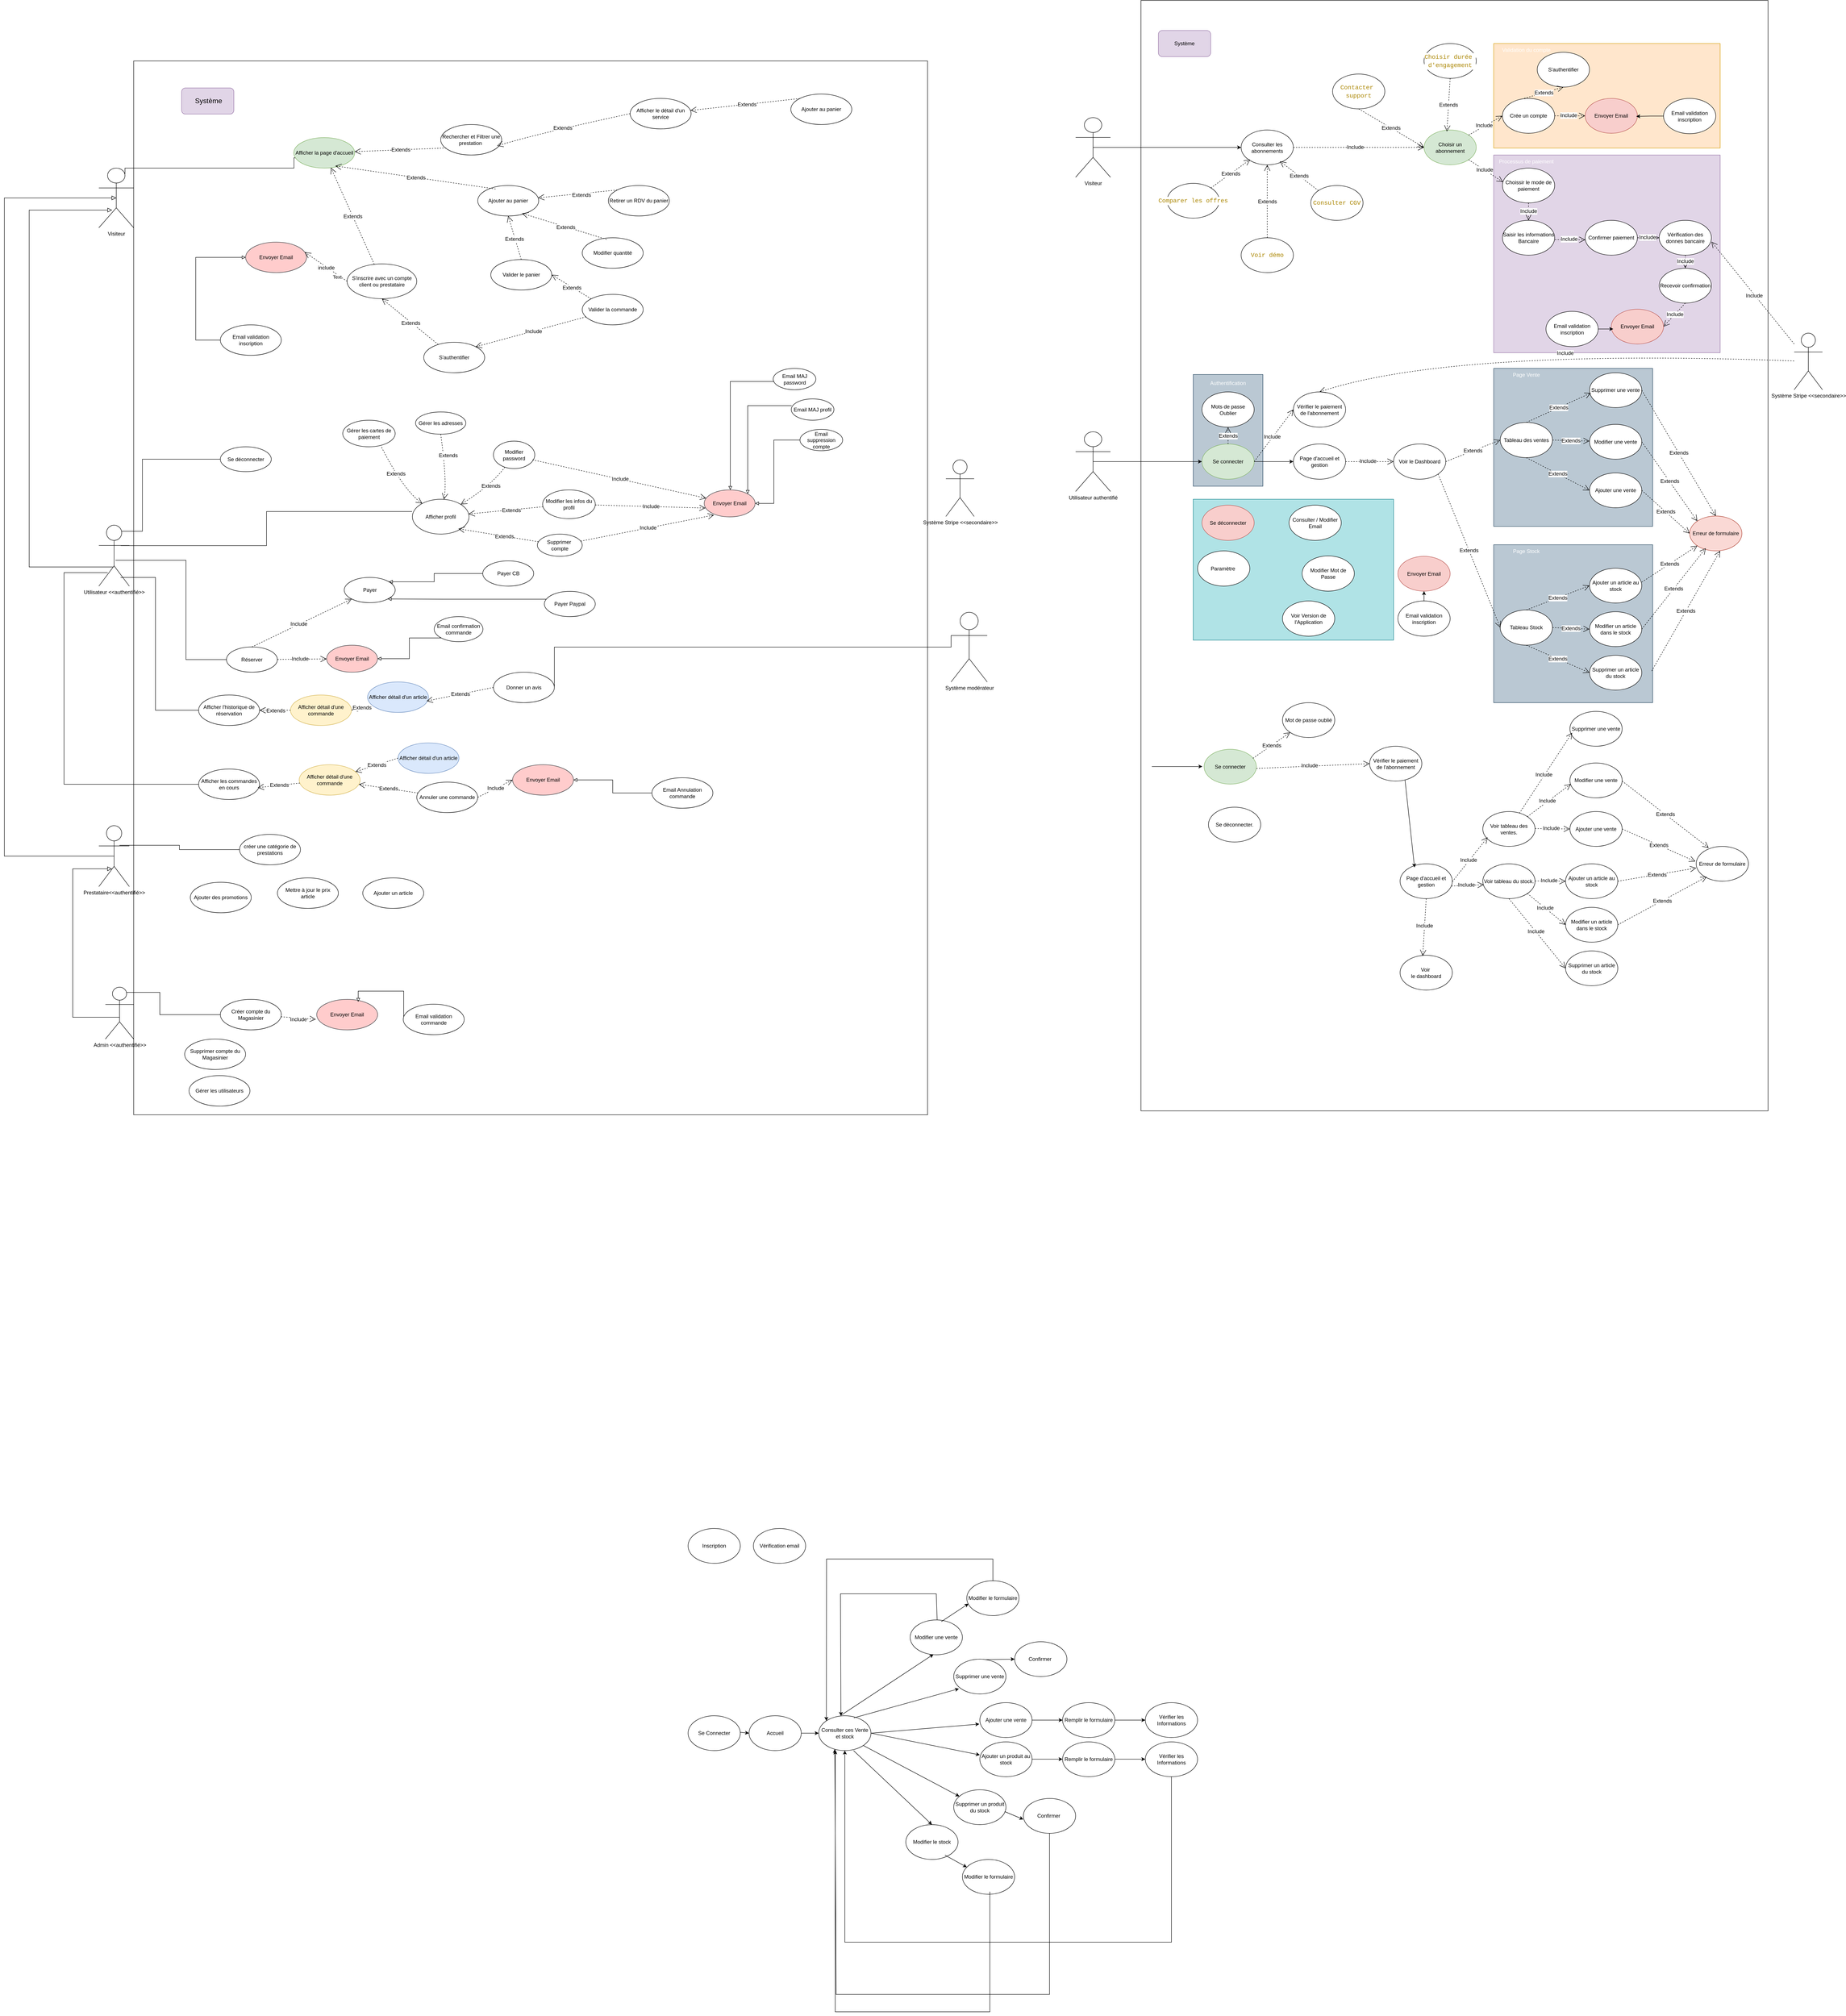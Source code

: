 <mxfile version="26.0.10">
  <diagram name="Page-1" id="WDRVITcvD2mHld8Jn1Gp">
    <mxGraphModel dx="4312" dy="2629" grid="1" gridSize="10" guides="1" tooltips="1" connect="1" arrows="1" fold="1" page="1" pageScale="1" pageWidth="1200" pageHeight="1600" background="#ffffff" math="0" shadow="0">
      <root>
        <mxCell id="0" />
        <mxCell id="1" parent="0" />
        <mxCell id="BQ-WbVWs9qAeKhFNSzjv-116" value="" style="whiteSpace=wrap;html=1;aspect=fixed;" vertex="1" parent="1">
          <mxGeometry x="1330" y="-1100" width="160" height="160" as="geometry" />
        </mxCell>
        <mxCell id="BQ-WbVWs9qAeKhFNSzjv-111" value="" style="rounded=0;whiteSpace=wrap;html=1;" vertex="1" parent="1">
          <mxGeometry x="-1813" y="-1300" width="1823" height="2420" as="geometry" />
        </mxCell>
        <mxCell id="PsPLvPypxk53Q5T2BopA-7" value="Se Connecter" style="ellipse;whiteSpace=wrap;html=1;labelBackgroundColor=none;" parent="1" vertex="1">
          <mxGeometry x="-540" y="2500" width="120" height="80" as="geometry" />
        </mxCell>
        <mxCell id="PsPLvPypxk53Q5T2BopA-8" value="&lt;div&gt;Consulter ces Vente et stock&lt;/div&gt;" style="ellipse;whiteSpace=wrap;html=1;labelBackgroundColor=none;" parent="1" vertex="1">
          <mxGeometry x="-240" y="2500" width="120" height="80" as="geometry" />
        </mxCell>
        <mxCell id="PsPLvPypxk53Q5T2BopA-9" value="Ajouter un produit au stock" style="ellipse;whiteSpace=wrap;html=1;labelBackgroundColor=none;" parent="1" vertex="1">
          <mxGeometry x="130" y="2560" width="120" height="80" as="geometry" />
        </mxCell>
        <mxCell id="PsPLvPypxk53Q5T2BopA-10" value="Ajouter une vente" style="ellipse;whiteSpace=wrap;html=1;labelBackgroundColor=none;" parent="1" vertex="1">
          <mxGeometry x="130" y="2470" width="120" height="80" as="geometry" />
        </mxCell>
        <mxCell id="PsPLvPypxk53Q5T2BopA-11" value="Supprimer un produit du stock" style="ellipse;whiteSpace=wrap;html=1;labelBackgroundColor=none;" parent="1" vertex="1">
          <mxGeometry x="70" y="2670" width="120" height="80" as="geometry" />
        </mxCell>
        <mxCell id="PsPLvPypxk53Q5T2BopA-12" value="Supprimer une vente" style="ellipse;whiteSpace=wrap;html=1;labelBackgroundColor=none;" parent="1" vertex="1">
          <mxGeometry x="70" y="2370" width="120" height="80" as="geometry" />
        </mxCell>
        <mxCell id="PsPLvPypxk53Q5T2BopA-13" value="Modifier une vente" style="ellipse;whiteSpace=wrap;html=1;labelBackgroundColor=none;" parent="1" vertex="1">
          <mxGeometry x="-30" y="2280" width="120" height="80" as="geometry" />
        </mxCell>
        <mxCell id="PsPLvPypxk53Q5T2BopA-14" value="Modifier le stock" style="ellipse;whiteSpace=wrap;html=1;labelBackgroundColor=none;" parent="1" vertex="1">
          <mxGeometry x="-40" y="2750" width="120" height="80" as="geometry" />
        </mxCell>
        <mxCell id="PsPLvPypxk53Q5T2BopA-15" value="Inscription" style="ellipse;whiteSpace=wrap;html=1;labelBackgroundColor=none;" parent="1" vertex="1">
          <mxGeometry x="-540" y="2070" width="120" height="80" as="geometry" />
        </mxCell>
        <mxCell id="PsPLvPypxk53Q5T2BopA-16" value="Vérification email" style="ellipse;whiteSpace=wrap;html=1;labelBackgroundColor=none;" parent="1" vertex="1">
          <mxGeometry x="-390" y="2070" width="120" height="80" as="geometry" />
        </mxCell>
        <mxCell id="PsPLvPypxk53Q5T2BopA-21" value="Modifier le formulaire" style="ellipse;whiteSpace=wrap;html=1;labelBackgroundColor=none;" parent="1" vertex="1">
          <mxGeometry x="100" y="2190" width="120" height="80" as="geometry" />
        </mxCell>
        <mxCell id="PsPLvPypxk53Q5T2BopA-23" value="Accueil" style="ellipse;whiteSpace=wrap;html=1;labelBackgroundColor=none;" parent="1" vertex="1">
          <mxGeometry x="-400" y="2500" width="120" height="80" as="geometry" />
        </mxCell>
        <mxCell id="PsPLvPypxk53Q5T2BopA-24" value="Con&lt;span style=&quot;background-color: initial;&quot;&gt;firmer&amp;nbsp;&lt;/span&gt;" style="ellipse;whiteSpace=wrap;html=1;labelBackgroundColor=none;" parent="1" vertex="1">
          <mxGeometry x="210" y="2330" width="120" height="80" as="geometry" />
        </mxCell>
        <mxCell id="PsPLvPypxk53Q5T2BopA-25" value="Remplir le formulaire" style="ellipse;whiteSpace=wrap;html=1;labelBackgroundColor=none;" parent="1" vertex="1">
          <mxGeometry x="320" y="2470" width="120" height="80" as="geometry" />
        </mxCell>
        <mxCell id="PsPLvPypxk53Q5T2BopA-26" value="Remplir le formulaire" style="ellipse;whiteSpace=wrap;html=1;labelBackgroundColor=none;" parent="1" vertex="1">
          <mxGeometry x="320" y="2560" width="120" height="80" as="geometry" />
        </mxCell>
        <mxCell id="PsPLvPypxk53Q5T2BopA-27" value="Modifier le formulaire" style="ellipse;whiteSpace=wrap;html=1;labelBackgroundColor=none;" parent="1" vertex="1">
          <mxGeometry x="90" y="2830" width="120" height="80" as="geometry" />
        </mxCell>
        <mxCell id="PsPLvPypxk53Q5T2BopA-28" value="Con&lt;span style=&quot;background-color: initial;&quot;&gt;firmer&amp;nbsp;&lt;/span&gt;" style="ellipse;whiteSpace=wrap;html=1;labelBackgroundColor=none;" parent="1" vertex="1">
          <mxGeometry x="230" y="2690" width="120" height="80" as="geometry" />
        </mxCell>
        <mxCell id="PsPLvPypxk53Q5T2BopA-29" value="Vérifier les Informations" style="ellipse;whiteSpace=wrap;html=1;labelBackgroundColor=none;" parent="1" vertex="1">
          <mxGeometry x="510" y="2470" width="120" height="80" as="geometry" />
        </mxCell>
        <mxCell id="PsPLvPypxk53Q5T2BopA-30" value="Vérifier les Informations" style="ellipse;whiteSpace=wrap;html=1;labelBackgroundColor=none;" parent="1" vertex="1">
          <mxGeometry x="510" y="2560" width="120" height="80" as="geometry" />
        </mxCell>
        <mxCell id="PsPLvPypxk53Q5T2BopA-31" value="" style="endArrow=classic;html=1;rounded=0;entryX=0;entryY=0.5;entryDx=0;entryDy=0;labelBackgroundColor=none;fontColor=default;" parent="1" target="PsPLvPypxk53Q5T2BopA-23" edge="1">
          <mxGeometry width="50" height="50" relative="1" as="geometry">
            <mxPoint x="-420" y="2538" as="sourcePoint" />
            <mxPoint x="-240" y="2760" as="targetPoint" />
          </mxGeometry>
        </mxCell>
        <mxCell id="PsPLvPypxk53Q5T2BopA-32" value="" style="endArrow=classic;html=1;rounded=0;entryX=0;entryY=0.5;entryDx=0;entryDy=0;labelBackgroundColor=none;fontColor=default;" parent="1" source="PsPLvPypxk53Q5T2BopA-23" target="PsPLvPypxk53Q5T2BopA-8" edge="1">
          <mxGeometry width="50" height="50" relative="1" as="geometry">
            <mxPoint x="-170" y="2580" as="sourcePoint" />
            <mxPoint x="-160" y="2542" as="targetPoint" />
          </mxGeometry>
        </mxCell>
        <mxCell id="PsPLvPypxk53Q5T2BopA-34" value="" style="endArrow=classic;html=1;rounded=0;entryX=-0.01;entryY=0.613;entryDx=0;entryDy=0;entryPerimeter=0;exitX=1;exitY=0.5;exitDx=0;exitDy=0;labelBackgroundColor=none;fontColor=default;" parent="1" source="PsPLvPypxk53Q5T2BopA-8" target="PsPLvPypxk53Q5T2BopA-10" edge="1">
          <mxGeometry width="50" height="50" relative="1" as="geometry">
            <mxPoint x="100" y="2550" as="sourcePoint" />
            <mxPoint x="200" y="2550" as="targetPoint" />
          </mxGeometry>
        </mxCell>
        <mxCell id="PsPLvPypxk53Q5T2BopA-35" value="" style="endArrow=classic;html=1;rounded=0;entryX=0;entryY=0.375;entryDx=0;entryDy=0;entryPerimeter=0;exitX=1;exitY=0.5;exitDx=0;exitDy=0;labelBackgroundColor=none;fontColor=default;" parent="1" source="PsPLvPypxk53Q5T2BopA-8" target="PsPLvPypxk53Q5T2BopA-9" edge="1">
          <mxGeometry width="50" height="50" relative="1" as="geometry">
            <mxPoint x="100" y="2550" as="sourcePoint" />
            <mxPoint x="139" y="2529" as="targetPoint" />
          </mxGeometry>
        </mxCell>
        <mxCell id="PsPLvPypxk53Q5T2BopA-36" value="" style="endArrow=classic;html=1;rounded=0;exitX=1;exitY=0.5;exitDx=0;exitDy=0;labelBackgroundColor=none;fontColor=default;" parent="1" source="PsPLvPypxk53Q5T2BopA-10" target="PsPLvPypxk53Q5T2BopA-25" edge="1">
          <mxGeometry width="50" height="50" relative="1" as="geometry">
            <mxPoint x="110" y="2560" as="sourcePoint" />
            <mxPoint x="139" y="2529" as="targetPoint" />
          </mxGeometry>
        </mxCell>
        <mxCell id="PsPLvPypxk53Q5T2BopA-37" value="" style="endArrow=classic;html=1;rounded=0;exitX=1;exitY=0.5;exitDx=0;exitDy=0;labelBackgroundColor=none;fontColor=default;" parent="1" edge="1">
          <mxGeometry width="50" height="50" relative="1" as="geometry">
            <mxPoint x="250" y="2599.7" as="sourcePoint" />
            <mxPoint x="320" y="2599.7" as="targetPoint" />
          </mxGeometry>
        </mxCell>
        <mxCell id="PsPLvPypxk53Q5T2BopA-38" value="" style="endArrow=classic;html=1;rounded=0;exitX=1;exitY=0.5;exitDx=0;exitDy=0;labelBackgroundColor=none;fontColor=default;" parent="1" edge="1">
          <mxGeometry width="50" height="50" relative="1" as="geometry">
            <mxPoint x="440" y="2510" as="sourcePoint" />
            <mxPoint x="510" y="2510" as="targetPoint" />
          </mxGeometry>
        </mxCell>
        <mxCell id="PsPLvPypxk53Q5T2BopA-39" value="" style="endArrow=classic;html=1;rounded=0;exitX=1;exitY=0.5;exitDx=0;exitDy=0;labelBackgroundColor=none;fontColor=default;" parent="1" edge="1">
          <mxGeometry width="50" height="50" relative="1" as="geometry">
            <mxPoint x="440" y="2599.7" as="sourcePoint" />
            <mxPoint x="510" y="2599.7" as="targetPoint" />
          </mxGeometry>
        </mxCell>
        <mxCell id="PsPLvPypxk53Q5T2BopA-43" value="" style="endArrow=classic;html=1;rounded=0;exitX=1;exitY=1;exitDx=0;exitDy=0;labelBackgroundColor=none;fontColor=default;" parent="1" source="PsPLvPypxk53Q5T2BopA-8" target="PsPLvPypxk53Q5T2BopA-11" edge="1">
          <mxGeometry width="50" height="50" relative="1" as="geometry">
            <mxPoint x="40" y="2590" as="sourcePoint" />
            <mxPoint x="70" y="2630" as="targetPoint" />
          </mxGeometry>
        </mxCell>
        <mxCell id="PsPLvPypxk53Q5T2BopA-44" value="" style="endArrow=classic;html=1;rounded=0;entryX=0.5;entryY=0;entryDx=0;entryDy=0;exitX=0.667;exitY=1;exitDx=0;exitDy=0;exitPerimeter=0;labelBackgroundColor=none;fontColor=default;" parent="1" source="PsPLvPypxk53Q5T2BopA-8" target="PsPLvPypxk53Q5T2BopA-14" edge="1">
          <mxGeometry width="50" height="50" relative="1" as="geometry">
            <mxPoint x="40" y="2590" as="sourcePoint" />
            <mxPoint x="113" y="2684" as="targetPoint" />
          </mxGeometry>
        </mxCell>
        <mxCell id="PsPLvPypxk53Q5T2BopA-45" value="" style="endArrow=classic;html=1;rounded=0;exitX=0.672;exitY=0.061;exitDx=0;exitDy=0;exitPerimeter=0;labelBackgroundColor=none;fontColor=default;" parent="1" source="PsPLvPypxk53Q5T2BopA-8" edge="1">
          <mxGeometry width="50" height="50" relative="1" as="geometry">
            <mxPoint x="41" y="2510" as="sourcePoint" />
            <mxPoint x="82" y="2438" as="targetPoint" />
          </mxGeometry>
        </mxCell>
        <mxCell id="PsPLvPypxk53Q5T2BopA-46" value="" style="endArrow=classic;html=1;rounded=0;entryX=0.446;entryY=0.987;entryDx=0;entryDy=0;entryPerimeter=0;exitX=0.432;exitY=-0.018;exitDx=0;exitDy=0;exitPerimeter=0;labelBackgroundColor=none;fontColor=default;" parent="1" source="PsPLvPypxk53Q5T2BopA-8" target="PsPLvPypxk53Q5T2BopA-13" edge="1">
          <mxGeometry width="50" height="50" relative="1" as="geometry">
            <mxPoint x="40" y="2510" as="sourcePoint" />
            <mxPoint x="92" y="2448" as="targetPoint" />
          </mxGeometry>
        </mxCell>
        <mxCell id="PsPLvPypxk53Q5T2BopA-47" value="" style="endArrow=classic;html=1;rounded=0;exitX=0.597;exitY=0.048;exitDx=0;exitDy=0;exitPerimeter=0;entryX=0.034;entryY=0.658;entryDx=0;entryDy=0;entryPerimeter=0;labelBackgroundColor=none;fontColor=default;" parent="1" source="PsPLvPypxk53Q5T2BopA-13" target="PsPLvPypxk53Q5T2BopA-21" edge="1">
          <mxGeometry width="50" height="50" relative="1" as="geometry">
            <mxPoint x="51" y="2520" as="sourcePoint" />
            <mxPoint x="92" y="2448" as="targetPoint" />
          </mxGeometry>
        </mxCell>
        <mxCell id="PsPLvPypxk53Q5T2BopA-48" value="" style="endArrow=classic;html=1;rounded=0;exitX=0.622;exitY=0.014;exitDx=0;exitDy=0;exitPerimeter=0;entryX=0;entryY=0.5;entryDx=0;entryDy=0;labelBackgroundColor=none;fontColor=default;" parent="1" source="PsPLvPypxk53Q5T2BopA-12" target="PsPLvPypxk53Q5T2BopA-24" edge="1">
          <mxGeometry width="50" height="50" relative="1" as="geometry">
            <mxPoint x="52" y="2294" as="sourcePoint" />
            <mxPoint x="114" y="2253" as="targetPoint" />
          </mxGeometry>
        </mxCell>
        <mxCell id="PsPLvPypxk53Q5T2BopA-50" value="" style="endArrow=classic;html=1;rounded=0;entryX=0.085;entryY=0.223;entryDx=0;entryDy=0;entryPerimeter=0;labelBackgroundColor=none;fontColor=default;" parent="1" target="PsPLvPypxk53Q5T2BopA-27" edge="1">
          <mxGeometry width="50" height="50" relative="1" as="geometry">
            <mxPoint x="50" y="2820" as="sourcePoint" />
            <mxPoint x="113" y="2904" as="targetPoint" />
          </mxGeometry>
        </mxCell>
        <mxCell id="PsPLvPypxk53Q5T2BopA-51" value="" style="endArrow=classic;html=1;rounded=0;entryX=0;entryY=0.601;entryDx=0;entryDy=0;entryPerimeter=0;labelBackgroundColor=none;fontColor=default;" parent="1" target="PsPLvPypxk53Q5T2BopA-28" edge="1">
          <mxGeometry width="50" height="50" relative="1" as="geometry">
            <mxPoint x="187" y="2720" as="sourcePoint" />
            <mxPoint x="250" y="2804" as="targetPoint" />
          </mxGeometry>
        </mxCell>
        <mxCell id="PsPLvPypxk53Q5T2BopA-53" value="" style="endArrow=classic;html=1;rounded=0;exitX=0.5;exitY=1;exitDx=0;exitDy=0;entryX=0.5;entryY=1;entryDx=0;entryDy=0;labelBackgroundColor=none;fontColor=default;" parent="1" source="PsPLvPypxk53Q5T2BopA-30" target="PsPLvPypxk53Q5T2BopA-8" edge="1">
          <mxGeometry width="50" height="50" relative="1" as="geometry">
            <mxPoint x="90" y="2670" as="sourcePoint" />
            <mxPoint x="140" y="2620" as="targetPoint" />
            <Array as="points">
              <mxPoint x="570" y="3020" />
              <mxPoint x="-180" y="3020" />
            </Array>
          </mxGeometry>
        </mxCell>
        <mxCell id="PsPLvPypxk53Q5T2BopA-54" value="" style="endArrow=classic;html=1;rounded=0;exitX=0.5;exitY=1;exitDx=0;exitDy=0;entryX=0.308;entryY=0.956;entryDx=0;entryDy=0;entryPerimeter=0;labelBackgroundColor=none;fontColor=default;" parent="1" target="PsPLvPypxk53Q5T2BopA-8" edge="1">
          <mxGeometry width="50" height="50" relative="1" as="geometry">
            <mxPoint x="290" y="2770" as="sourcePoint" />
            <mxPoint x="-460" y="2710" as="targetPoint" />
            <Array as="points">
              <mxPoint x="290" y="3140" />
              <mxPoint x="-200" y="3140" />
            </Array>
          </mxGeometry>
        </mxCell>
        <mxCell id="PsPLvPypxk53Q5T2BopA-55" value="" style="endArrow=classic;html=1;rounded=0;exitX=0.5;exitY=1;exitDx=0;exitDy=0;entryX=0.317;entryY=0.995;entryDx=0;entryDy=0;entryPerimeter=0;labelBackgroundColor=none;fontColor=default;" parent="1" target="PsPLvPypxk53Q5T2BopA-8" edge="1">
          <mxGeometry width="50" height="50" relative="1" as="geometry">
            <mxPoint x="153" y="2904" as="sourcePoint" />
            <mxPoint x="-340" y="2710" as="targetPoint" />
            <Array as="points">
              <mxPoint x="153" y="3180" />
              <mxPoint x="-90" y="3180" />
              <mxPoint x="-202" y="3180" />
            </Array>
          </mxGeometry>
        </mxCell>
        <mxCell id="PsPLvPypxk53Q5T2BopA-56" value="" style="endArrow=classic;html=1;rounded=0;exitX=0.5;exitY=1;exitDx=0;exitDy=0;entryX=0;entryY=0;entryDx=0;entryDy=0;labelBackgroundColor=none;fontColor=default;" parent="1" target="PsPLvPypxk53Q5T2BopA-8" edge="1">
          <mxGeometry width="50" height="50" relative="1" as="geometry">
            <mxPoint x="160" y="2190" as="sourcePoint" />
            <mxPoint x="-333" y="1996" as="targetPoint" />
            <Array as="points">
              <mxPoint x="160" y="2140" />
              <mxPoint x="-222" y="2140" />
            </Array>
          </mxGeometry>
        </mxCell>
        <mxCell id="PsPLvPypxk53Q5T2BopA-57" value="" style="endArrow=classic;html=1;rounded=0;exitX=0.5;exitY=1;exitDx=0;exitDy=0;entryX=0.425;entryY=0.004;entryDx=0;entryDy=0;entryPerimeter=0;labelBackgroundColor=none;fontColor=default;" parent="1" target="PsPLvPypxk53Q5T2BopA-8" edge="1">
          <mxGeometry width="50" height="50" relative="1" as="geometry">
            <mxPoint x="32" y="2280" as="sourcePoint" />
            <mxPoint x="-350" y="2602" as="targetPoint" />
            <Array as="points">
              <mxPoint x="30" y="2220" />
              <mxPoint x="-190" y="2220" />
            </Array>
          </mxGeometry>
        </mxCell>
        <mxCell id="PsPLvPypxk53Q5T2BopA-70" value="" style="rounded=0;whiteSpace=wrap;html=1;" parent="1" vertex="1">
          <mxGeometry x="500" y="-1439" width="1440" height="2550" as="geometry" />
        </mxCell>
        <mxCell id="PsPLvPypxk53Q5T2BopA-71" value="Visiteur" style="shape=umlActor;verticalLabelPosition=bottom;verticalAlign=top;html=1;" parent="1" vertex="1">
          <mxGeometry x="350" y="-1170" width="80" height="137" as="geometry" />
        </mxCell>
        <mxCell id="PsPLvPypxk53Q5T2BopA-72" value="" style="endArrow=classic;html=1;rounded=0;exitX=0.5;exitY=0.5;exitDx=0;exitDy=0;exitPerimeter=0;entryX=0;entryY=0.5;entryDx=0;entryDy=0;" parent="1" source="PsPLvPypxk53Q5T2BopA-71" target="PsPLvPypxk53Q5T2BopA-73" edge="1">
          <mxGeometry width="50" height="50" relative="1" as="geometry">
            <mxPoint x="510" y="-1019" as="sourcePoint" />
            <mxPoint x="560" y="-1069" as="targetPoint" />
          </mxGeometry>
        </mxCell>
        <mxCell id="PsPLvPypxk53Q5T2BopA-73" value="Consulter les abonnements" style="ellipse;whiteSpace=wrap;html=1;" parent="1" vertex="1">
          <mxGeometry x="730" y="-1141.5" width="120" height="80" as="geometry" />
        </mxCell>
        <mxCell id="PsPLvPypxk53Q5T2BopA-79" value="Se connecter" style="ellipse;whiteSpace=wrap;html=1;fillColor=#d5e8d4;strokeColor=#82b366;" parent="1" vertex="1">
          <mxGeometry x="645" y="280.62" width="120" height="80" as="geometry" />
        </mxCell>
        <mxCell id="PsPLvPypxk53Q5T2BopA-83" value="Système Stripe &amp;lt;&amp;lt;secondaire&amp;gt;&amp;gt;" style="shape=umlActor;verticalLabelPosition=bottom;verticalAlign=top;html=1;" parent="1" vertex="1">
          <mxGeometry x="2000" y="-675" width="65" height="130" as="geometry" />
        </mxCell>
        <mxCell id="PsPLvPypxk53Q5T2BopA-86" value="Utilisateur authentifié" style="shape=umlActor;verticalLabelPosition=bottom;verticalAlign=top;html=1;" parent="1" vertex="1">
          <mxGeometry x="350" y="-448.5" width="80" height="137" as="geometry" />
        </mxCell>
        <mxCell id="PsPLvPypxk53Q5T2BopA-88" value="" style="endArrow=classic;html=1;rounded=0;exitX=0;exitY=0.173;exitDx=0;exitDy=0;exitPerimeter=0;entryX=0.078;entryY=0.173;entryDx=0;entryDy=0;entryPerimeter=0;" parent="1" edge="1">
          <mxGeometry width="50" height="50" relative="1" as="geometry">
            <mxPoint x="525" y="320.2" as="sourcePoint" />
            <mxPoint x="641" y="320.2" as="targetPoint" />
          </mxGeometry>
        </mxCell>
        <mxCell id="PsPLvPypxk53Q5T2BopA-91" value="Mot de passe oublié" style="ellipse;whiteSpace=wrap;html=1;" parent="1" vertex="1">
          <mxGeometry x="825" y="173.62" width="120" height="80" as="geometry" />
        </mxCell>
        <mxCell id="PsPLvPypxk53Q5T2BopA-92" value="Extends" style="endArrow=open;endSize=12;dashed=1;html=1;rounded=0;fontSize=12;curved=1;exitX=0.935;exitY=0.259;exitDx=0;exitDy=0;entryX=0;entryY=1;entryDx=0;entryDy=0;exitPerimeter=0;" parent="1" source="PsPLvPypxk53Q5T2BopA-79" target="PsPLvPypxk53Q5T2BopA-91" edge="1">
          <mxGeometry x="-0.004" width="160" relative="1" as="geometry">
            <mxPoint x="755" y="308.62" as="sourcePoint" />
            <mxPoint x="811" y="213.62" as="targetPoint" />
            <mxPoint as="offset" />
          </mxGeometry>
        </mxCell>
        <mxCell id="PsPLvPypxk53Q5T2BopA-93" value="Vérifier le paiement de l&#39;abonnement" style="ellipse;whiteSpace=wrap;html=1;" parent="1" vertex="1">
          <mxGeometry x="1025" y="273.62" width="120" height="80" as="geometry" />
        </mxCell>
        <mxCell id="PsPLvPypxk53Q5T2BopA-94" value="Page d&#39;accueil et gestion" style="ellipse;whiteSpace=wrap;html=1;" parent="1" vertex="1">
          <mxGeometry x="1095" y="543.62" width="120" height="80" as="geometry" />
        </mxCell>
        <mxCell id="PsPLvPypxk53Q5T2BopA-95" value="Voir tableau des ventes." style="ellipse;whiteSpace=wrap;html=1;" parent="1" vertex="1">
          <mxGeometry x="1285" y="423.62" width="120" height="80" as="geometry" />
        </mxCell>
        <mxCell id="PsPLvPypxk53Q5T2BopA-96" value="Voir tableau du stock." style="ellipse;whiteSpace=wrap;html=1;" parent="1" vertex="1">
          <mxGeometry x="1285" y="543.62" width="120" height="80" as="geometry" />
        </mxCell>
        <mxCell id="PsPLvPypxk53Q5T2BopA-97" value="Voir&amp;nbsp;&lt;div&gt;le&lt;span style=&quot;background-color: initial;&quot;&gt;&amp;nbsp;dashboard&lt;/span&gt;&lt;/div&gt;" style="ellipse;whiteSpace=wrap;html=1;" parent="1" vertex="1">
          <mxGeometry x="1095" y="753.62" width="120" height="80" as="geometry" />
        </mxCell>
        <mxCell id="PsPLvPypxk53Q5T2BopA-98" value="Se déconnecter." style="ellipse;whiteSpace=wrap;html=1;" parent="1" vertex="1">
          <mxGeometry x="655" y="413.62" width="120" height="80" as="geometry" />
        </mxCell>
        <mxCell id="PsPLvPypxk53Q5T2BopA-101" value="" style="endArrow=classic;html=1;rounded=0;exitX=0.678;exitY=0.97;exitDx=0;exitDy=0;entryX=0.277;entryY=0.105;entryDx=0;entryDy=0;exitPerimeter=0;entryPerimeter=0;" parent="1" source="PsPLvPypxk53Q5T2BopA-93" target="PsPLvPypxk53Q5T2BopA-94" edge="1">
          <mxGeometry width="50" height="50" relative="1" as="geometry">
            <mxPoint x="775" y="330.62" as="sourcePoint" />
            <mxPoint x="1035" y="323.62" as="targetPoint" />
          </mxGeometry>
        </mxCell>
        <mxCell id="PsPLvPypxk53Q5T2BopA-104" value="Modifier une vente" style="ellipse;whiteSpace=wrap;html=1;" parent="1" vertex="1">
          <mxGeometry x="1485" y="312.12" width="120" height="80" as="geometry" />
        </mxCell>
        <mxCell id="PsPLvPypxk53Q5T2BopA-105" value="Ajouter une vente" style="ellipse;whiteSpace=wrap;html=1;" parent="1" vertex="1">
          <mxGeometry x="1485" y="423.62" width="120" height="80" as="geometry" />
        </mxCell>
        <mxCell id="PsPLvPypxk53Q5T2BopA-108" value="Supprimer une vente" style="ellipse;whiteSpace=wrap;html=1;" parent="1" vertex="1">
          <mxGeometry x="1485" y="193.62" width="120" height="80" as="geometry" />
        </mxCell>
        <mxCell id="PsPLvPypxk53Q5T2BopA-109" value="Ajouter un article au stock" style="ellipse;whiteSpace=wrap;html=1;" parent="1" vertex="1">
          <mxGeometry x="1475" y="543.62" width="120" height="80" as="geometry" />
        </mxCell>
        <mxCell id="PsPLvPypxk53Q5T2BopA-110" value="Modifier un article dans le stock" style="ellipse;whiteSpace=wrap;html=1;" parent="1" vertex="1">
          <mxGeometry x="1475" y="643.62" width="120" height="80" as="geometry" />
        </mxCell>
        <mxCell id="PsPLvPypxk53Q5T2BopA-111" value="Supprimer un article du stock" style="ellipse;whiteSpace=wrap;html=1;" parent="1" vertex="1">
          <mxGeometry x="1475" y="743.62" width="120" height="80" as="geometry" />
        </mxCell>
        <mxCell id="PsPLvPypxk53Q5T2BopA-115" value="Include" style="endArrow=open;endSize=12;dashed=1;html=1;rounded=0;fontSize=12;curved=1;entryX=0;entryY=0.5;entryDx=0;entryDy=0;exitX=1;exitY=0.5;exitDx=0;exitDy=0;" parent="1" target="PsPLvPypxk53Q5T2BopA-93" edge="1">
          <mxGeometry x="-0.051" y="1" width="160" relative="1" as="geometry">
            <mxPoint x="765" y="324.62" as="sourcePoint" />
            <mxPoint x="831" y="253.62" as="targetPoint" />
            <mxPoint x="-1" as="offset" />
          </mxGeometry>
        </mxCell>
        <mxCell id="PsPLvPypxk53Q5T2BopA-117" value="Include" style="endArrow=open;endSize=12;dashed=1;html=1;rounded=0;fontSize=12;curved=1;entryX=0.092;entryY=0.738;entryDx=0;entryDy=0;exitX=1;exitY=0.5;exitDx=0;exitDy=0;entryPerimeter=0;" parent="1" target="PsPLvPypxk53Q5T2BopA-95" edge="1">
          <mxGeometry x="-0.051" y="1" width="160" relative="1" as="geometry">
            <mxPoint x="1215" y="584.62" as="sourcePoint" />
            <mxPoint x="1475" y="573.62" as="targetPoint" />
            <mxPoint x="-1" as="offset" />
          </mxGeometry>
        </mxCell>
        <mxCell id="PsPLvPypxk53Q5T2BopA-118" value="Include" style="endArrow=open;endSize=12;dashed=1;html=1;rounded=0;fontSize=12;curved=1;entryX=0.017;entryY=0.6;entryDx=0;entryDy=0;exitX=0.983;exitY=0.638;exitDx=0;exitDy=0;entryPerimeter=0;exitPerimeter=0;" parent="1" source="PsPLvPypxk53Q5T2BopA-94" target="PsPLvPypxk53Q5T2BopA-96" edge="1">
          <mxGeometry x="-0.051" y="1" width="160" relative="1" as="geometry">
            <mxPoint x="1225" y="594.62" as="sourcePoint" />
            <mxPoint x="1306" y="492.62" as="targetPoint" />
            <mxPoint x="-1" as="offset" />
          </mxGeometry>
        </mxCell>
        <mxCell id="PsPLvPypxk53Q5T2BopA-119" value="Include" style="endArrow=open;endSize=12;dashed=1;html=1;rounded=0;fontSize=12;curved=1;entryX=0.434;entryY=0.021;entryDx=0;entryDy=0;exitX=0.5;exitY=1;exitDx=0;exitDy=0;entryPerimeter=0;" parent="1" source="PsPLvPypxk53Q5T2BopA-94" target="PsPLvPypxk53Q5T2BopA-97" edge="1">
          <mxGeometry x="-0.051" y="1" width="160" relative="1" as="geometry">
            <mxPoint x="1235" y="604.62" as="sourcePoint" />
            <mxPoint x="1297" y="601.62" as="targetPoint" />
            <mxPoint x="-1" as="offset" />
          </mxGeometry>
        </mxCell>
        <mxCell id="PsPLvPypxk53Q5T2BopA-120" value="Include" style="endArrow=open;endSize=12;dashed=1;html=1;rounded=0;fontSize=12;curved=1;entryX=0;entryY=0.5;entryDx=0;entryDy=0;exitX=1;exitY=0.5;exitDx=0;exitDy=0;" parent="1" target="PsPLvPypxk53Q5T2BopA-105" edge="1">
          <mxGeometry x="-0.051" y="1" width="160" relative="1" as="geometry">
            <mxPoint x="1405" y="462.62" as="sourcePoint" />
            <mxPoint x="1486" y="360.62" as="targetPoint" />
            <mxPoint x="-1" as="offset" />
          </mxGeometry>
        </mxCell>
        <mxCell id="PsPLvPypxk53Q5T2BopA-121" value="Include" style="endArrow=open;endSize=12;dashed=1;html=1;rounded=0;fontSize=12;curved=1;entryX=0.017;entryY=0.606;entryDx=0;entryDy=0;exitX=1;exitY=0;exitDx=0;exitDy=0;entryPerimeter=0;" parent="1" source="PsPLvPypxk53Q5T2BopA-95" target="PsPLvPypxk53Q5T2BopA-104" edge="1">
          <mxGeometry x="-0.051" y="1" width="160" relative="1" as="geometry">
            <mxPoint x="1415" y="472.62" as="sourcePoint" />
            <mxPoint x="1455" y="473.62" as="targetPoint" />
            <mxPoint x="-1" as="offset" />
          </mxGeometry>
        </mxCell>
        <mxCell id="PsPLvPypxk53Q5T2BopA-122" value="Include" style="endArrow=open;endSize=12;dashed=1;html=1;rounded=0;fontSize=12;curved=1;entryX=0.042;entryY=0.613;entryDx=0;entryDy=0;exitX=0.7;exitY=0.05;exitDx=0;exitDy=0;entryPerimeter=0;exitPerimeter=0;" parent="1" source="PsPLvPypxk53Q5T2BopA-95" target="PsPLvPypxk53Q5T2BopA-108" edge="1">
          <mxGeometry x="-0.051" y="1" width="160" relative="1" as="geometry">
            <mxPoint x="1397" y="445.62" as="sourcePoint" />
            <mxPoint x="1497" y="370.62" as="targetPoint" />
            <mxPoint x="-1" as="offset" />
          </mxGeometry>
        </mxCell>
        <mxCell id="PsPLvPypxk53Q5T2BopA-123" value="Include" style="endArrow=open;endSize=12;dashed=1;html=1;rounded=0;fontSize=12;curved=1;exitX=1;exitY=0.5;exitDx=0;exitDy=0;entryX=0;entryY=0.5;entryDx=0;entryDy=0;" parent="1" target="PsPLvPypxk53Q5T2BopA-109" edge="1">
          <mxGeometry x="-0.051" y="1" width="160" relative="1" as="geometry">
            <mxPoint x="1405" y="583.12" as="sourcePoint" />
            <mxPoint x="1445" y="584.62" as="targetPoint" />
            <mxPoint x="-1" as="offset" />
          </mxGeometry>
        </mxCell>
        <mxCell id="PsPLvPypxk53Q5T2BopA-126" value="Include" style="endArrow=open;endSize=12;dashed=1;html=1;rounded=0;fontSize=12;curved=1;exitX=1;exitY=1;exitDx=0;exitDy=0;entryX=0;entryY=0.5;entryDx=0;entryDy=0;" parent="1" source="PsPLvPypxk53Q5T2BopA-96" target="PsPLvPypxk53Q5T2BopA-110" edge="1">
          <mxGeometry x="-0.051" y="1" width="160" relative="1" as="geometry">
            <mxPoint x="1415" y="593.12" as="sourcePoint" />
            <mxPoint x="1485" y="593.62" as="targetPoint" />
            <mxPoint x="-1" as="offset" />
          </mxGeometry>
        </mxCell>
        <mxCell id="PsPLvPypxk53Q5T2BopA-127" value="Include" style="endArrow=open;endSize=12;dashed=1;html=1;rounded=0;fontSize=12;curved=1;exitX=0.5;exitY=1;exitDx=0;exitDy=0;entryX=0;entryY=0.5;entryDx=0;entryDy=0;" parent="1" source="PsPLvPypxk53Q5T2BopA-96" target="PsPLvPypxk53Q5T2BopA-111" edge="1">
          <mxGeometry x="-0.051" y="1" width="160" relative="1" as="geometry">
            <mxPoint x="1397" y="621.62" as="sourcePoint" />
            <mxPoint x="1485" y="693.62" as="targetPoint" />
            <mxPoint x="-1" as="offset" />
          </mxGeometry>
        </mxCell>
        <mxCell id="PsPLvPypxk53Q5T2BopA-128" value="Erreur de formulaire" style="ellipse;whiteSpace=wrap;html=1;" parent="1" vertex="1">
          <mxGeometry x="1775" y="503.62" width="120" height="80" as="geometry" />
        </mxCell>
        <mxCell id="PsPLvPypxk53Q5T2BopA-129" value="Extends" style="endArrow=open;endSize=12;dashed=1;html=1;rounded=0;fontSize=12;curved=1;entryX=0.239;entryY=0.042;entryDx=0;entryDy=0;entryPerimeter=0;" parent="1" target="PsPLvPypxk53Q5T2BopA-128" edge="1">
          <mxGeometry x="-0.004" width="160" relative="1" as="geometry">
            <mxPoint x="1605" y="353.62" as="sourcePoint" />
            <mxPoint x="1673" y="301.62" as="targetPoint" />
            <mxPoint as="offset" />
          </mxGeometry>
        </mxCell>
        <mxCell id="PsPLvPypxk53Q5T2BopA-130" value="Extends" style="endArrow=open;endSize=12;dashed=1;html=1;rounded=0;fontSize=12;curved=1;exitX=1;exitY=0.5;exitDx=0;exitDy=0;entryX=-0.017;entryY=0.432;entryDx=0;entryDy=0;entryPerimeter=0;" parent="1" source="PsPLvPypxk53Q5T2BopA-105" target="PsPLvPypxk53Q5T2BopA-128" edge="1">
          <mxGeometry x="-0.004" width="160" relative="1" as="geometry">
            <mxPoint x="1615" y="363.62" as="sourcePoint" />
            <mxPoint x="1775" y="553.62" as="targetPoint" />
            <mxPoint as="offset" />
          </mxGeometry>
        </mxCell>
        <mxCell id="PsPLvPypxk53Q5T2BopA-131" value="Extends" style="endArrow=open;endSize=12;dashed=1;html=1;rounded=0;fontSize=12;curved=1;exitX=1;exitY=0.5;exitDx=0;exitDy=0;entryX=0;entryY=0.621;entryDx=0;entryDy=0;entryPerimeter=0;" parent="1" source="PsPLvPypxk53Q5T2BopA-109" target="PsPLvPypxk53Q5T2BopA-128" edge="1">
          <mxGeometry x="-0.004" width="160" relative="1" as="geometry">
            <mxPoint x="1615" y="473.62" as="sourcePoint" />
            <mxPoint x="1783" y="548.62" as="targetPoint" />
            <mxPoint as="offset" />
          </mxGeometry>
        </mxCell>
        <mxCell id="PsPLvPypxk53Q5T2BopA-132" value="Extends" style="endArrow=open;endSize=12;dashed=1;html=1;rounded=0;fontSize=12;curved=1;exitX=1;exitY=0.5;exitDx=0;exitDy=0;entryX=0.201;entryY=0.872;entryDx=0;entryDy=0;entryPerimeter=0;" parent="1" source="PsPLvPypxk53Q5T2BopA-110" target="PsPLvPypxk53Q5T2BopA-128" edge="1">
          <mxGeometry x="-0.004" width="160" relative="1" as="geometry">
            <mxPoint x="1615" y="473.62" as="sourcePoint" />
            <mxPoint x="1783" y="548.62" as="targetPoint" />
            <mxPoint as="offset" />
          </mxGeometry>
        </mxCell>
        <mxCell id="BQ-WbVWs9qAeKhFNSzjv-2" value="Visiteur" style="shape=umlActor;verticalLabelPosition=bottom;verticalAlign=top;html=1;" vertex="1" parent="1">
          <mxGeometry x="-1893" y="-1054" width="80" height="137" as="geometry" />
        </mxCell>
        <mxCell id="BQ-WbVWs9qAeKhFNSzjv-3" style="edgeStyle=elbowEdgeStyle;rounded=0;orthogonalLoop=1;jettySize=auto;html=1;exitX=0.5;exitY=0.5;exitDx=0;exitDy=0;exitPerimeter=0;fontSize=12;startSize=8;endSize=8;endArrow=block;endFill=0;entryX=0.5;entryY=0.5;entryDx=0;entryDy=0;entryPerimeter=0;" edge="1" parent="1" source="BQ-WbVWs9qAeKhFNSzjv-4" target="BQ-WbVWs9qAeKhFNSzjv-2">
          <mxGeometry relative="1" as="geometry">
            <Array as="points">
              <mxPoint x="-2110" y="-395" />
            </Array>
          </mxGeometry>
        </mxCell>
        <mxCell id="BQ-WbVWs9qAeKhFNSzjv-4" value="Prestataire&amp;lt;&amp;lt;authentifié&amp;gt;&amp;gt;" style="shape=umlActor;verticalLabelPosition=bottom;verticalAlign=top;html=1;" vertex="1" parent="1">
          <mxGeometry x="-1893" y="456" width="70" height="140" as="geometry" />
        </mxCell>
        <mxCell id="BQ-WbVWs9qAeKhFNSzjv-5" value="Utilisateur &amp;lt;&amp;lt;authentifié&amp;gt;&amp;gt;" style="shape=umlActor;verticalLabelPosition=bottom;verticalAlign=top;html=1;" vertex="1" parent="1">
          <mxGeometry x="-1893" y="-234" width="70" height="140" as="geometry" />
        </mxCell>
        <mxCell id="BQ-WbVWs9qAeKhFNSzjv-6" value="Système Stripe &amp;lt;&amp;lt;secondaire&amp;gt;&amp;gt;" style="shape=umlActor;verticalLabelPosition=bottom;verticalAlign=top;html=1;" vertex="1" parent="1">
          <mxGeometry x="52" y="-384" width="65" height="130" as="geometry" />
        </mxCell>
        <mxCell id="BQ-WbVWs9qAeKhFNSzjv-7" value="" style="rounded=1;whiteSpace=wrap;html=1;fillColor=#e1d5e7;strokeColor=#9673a6;" vertex="1" parent="1">
          <mxGeometry x="-1703" y="-1238" width="120" height="60" as="geometry" />
        </mxCell>
        <mxCell id="BQ-WbVWs9qAeKhFNSzjv-8" value="Système" style="text;strokeColor=none;fillColor=none;html=1;align=center;verticalAlign=middle;whiteSpace=wrap;rounded=0;fontSize=16;" vertex="1" parent="1">
          <mxGeometry x="-1670.75" y="-1224" width="60" height="30" as="geometry" />
        </mxCell>
        <mxCell id="BQ-WbVWs9qAeKhFNSzjv-9" value="" style="endArrow=none;html=1;rounded=0;fontSize=12;startSize=8;endSize=8;exitX=0.75;exitY=0.1;exitDx=0;exitDy=0;exitPerimeter=0;entryX=0.057;entryY=0.663;entryDx=0;entryDy=0;entryPerimeter=0;edgeStyle=orthogonalEdgeStyle;" edge="1" parent="1" source="BQ-WbVWs9qAeKhFNSzjv-2" target="BQ-WbVWs9qAeKhFNSzjv-14">
          <mxGeometry width="50" height="50" relative="1" as="geometry">
            <mxPoint x="-1054" y="-577" as="sourcePoint" />
            <mxPoint x="-1475" y="-919" as="targetPoint" />
            <Array as="points">
              <mxPoint x="-1833" y="-1054" />
              <mxPoint x="-1445" y="-1054" />
            </Array>
          </mxGeometry>
        </mxCell>
        <mxCell id="BQ-WbVWs9qAeKhFNSzjv-10" style="edgeStyle=orthogonalEdgeStyle;rounded=0;orthogonalLoop=1;jettySize=auto;html=1;exitX=0.5;exitY=0.5;exitDx=0;exitDy=0;exitPerimeter=0;fontSize=12;startSize=8;endSize=8;endArrow=block;endFill=0;entryX=0.429;entryY=0.708;entryDx=0;entryDy=0;entryPerimeter=0;" edge="1" parent="1" source="BQ-WbVWs9qAeKhFNSzjv-11" target="BQ-WbVWs9qAeKhFNSzjv-4">
          <mxGeometry relative="1" as="geometry">
            <Array as="points">
              <mxPoint x="-1846" y="896" />
              <mxPoint x="-1953" y="896" />
              <mxPoint x="-1953" y="555" />
            </Array>
            <mxPoint x="-1865" y="201" as="targetPoint" />
          </mxGeometry>
        </mxCell>
        <mxCell id="BQ-WbVWs9qAeKhFNSzjv-11" value="Admin &amp;lt;&amp;lt;authentifié&amp;gt;&amp;gt;" style="shape=umlActor;verticalLabelPosition=bottom;verticalAlign=top;html=1;" vertex="1" parent="1">
          <mxGeometry x="-1878" y="827" width="65" height="119" as="geometry" />
        </mxCell>
        <mxCell id="BQ-WbVWs9qAeKhFNSzjv-12" style="edgeStyle=elbowEdgeStyle;rounded=0;orthogonalLoop=1;jettySize=auto;html=1;exitX=0.466;exitY=0.686;exitDx=0;exitDy=0;exitPerimeter=0;entryX=0.38;entryY=0.704;entryDx=0;entryDy=0;entryPerimeter=0;fontSize=12;startSize=8;endSize=8;endArrow=block;endFill=0;" edge="1" parent="1" source="BQ-WbVWs9qAeKhFNSzjv-5" target="BQ-WbVWs9qAeKhFNSzjv-2">
          <mxGeometry relative="1" as="geometry">
            <Array as="points">
              <mxPoint x="-2053" y="-554" />
            </Array>
          </mxGeometry>
        </mxCell>
        <mxCell id="BQ-WbVWs9qAeKhFNSzjv-13" value="Rechercher et Filtrer une prestation&amp;nbsp;" style="ellipse;whiteSpace=wrap;html=1;" vertex="1" parent="1">
          <mxGeometry x="-1108" y="-1154" width="140" height="70" as="geometry" />
        </mxCell>
        <mxCell id="BQ-WbVWs9qAeKhFNSzjv-14" value="Afficher la page d&#39;accueil" style="ellipse;whiteSpace=wrap;html=1;fillColor=#d5e8d4;strokeColor=#82b366;" vertex="1" parent="1">
          <mxGeometry x="-1445.5" y="-1124" width="140" height="70" as="geometry" />
        </mxCell>
        <mxCell id="BQ-WbVWs9qAeKhFNSzjv-15" value="Extends" style="endArrow=open;endSize=12;dashed=1;html=1;rounded=0;fontSize=12;curved=1;exitX=0.09;exitY=0.768;exitDx=0;exitDy=0;exitPerimeter=0;" edge="1" parent="1" source="BQ-WbVWs9qAeKhFNSzjv-13" target="BQ-WbVWs9qAeKhFNSzjv-14">
          <mxGeometry x="-0.004" width="160" relative="1" as="geometry">
            <mxPoint x="-1291" y="-831" as="sourcePoint" />
            <mxPoint x="-1131" y="-831" as="targetPoint" />
            <mxPoint as="offset" />
          </mxGeometry>
        </mxCell>
        <mxCell id="BQ-WbVWs9qAeKhFNSzjv-16" value="Afficher le détail d&#39;un service" style="ellipse;whiteSpace=wrap;html=1;" vertex="1" parent="1">
          <mxGeometry x="-673" y="-1214" width="140" height="70" as="geometry" />
        </mxCell>
        <mxCell id="BQ-WbVWs9qAeKhFNSzjv-17" value="Extends" style="endArrow=open;endSize=12;dashed=1;html=1;rounded=0;fontSize=12;curved=1;exitX=0;exitY=0.5;exitDx=0;exitDy=0;entryX=0.926;entryY=0.698;entryDx=0;entryDy=0;entryPerimeter=0;" edge="1" parent="1" source="BQ-WbVWs9qAeKhFNSzjv-16" target="BQ-WbVWs9qAeKhFNSzjv-13">
          <mxGeometry x="0.01" width="160" relative="1" as="geometry">
            <mxPoint x="-915" y="-870" as="sourcePoint" />
            <mxPoint x="-1038" y="-875" as="targetPoint" />
            <Array as="points">
              <mxPoint x="-883" y="-1134" />
            </Array>
            <mxPoint as="offset" />
          </mxGeometry>
        </mxCell>
        <mxCell id="BQ-WbVWs9qAeKhFNSzjv-18" value="Ajouter au panier" style="ellipse;whiteSpace=wrap;html=1;" vertex="1" parent="1">
          <mxGeometry x="-304" y="-1224" width="140" height="70" as="geometry" />
        </mxCell>
        <mxCell id="BQ-WbVWs9qAeKhFNSzjv-19" value="Extends" style="endArrow=open;endSize=12;dashed=1;html=1;rounded=0;fontSize=12;curved=1;exitX=0;exitY=0;exitDx=0;exitDy=0;" edge="1" parent="1" source="BQ-WbVWs9qAeKhFNSzjv-18" target="BQ-WbVWs9qAeKhFNSzjv-16">
          <mxGeometry x="-0.033" y="1" width="160" relative="1" as="geometry">
            <mxPoint x="-746" y="-895" as="sourcePoint" />
            <mxPoint x="-841" y="-903" as="targetPoint" />
            <mxPoint as="offset" />
          </mxGeometry>
        </mxCell>
        <mxCell id="BQ-WbVWs9qAeKhFNSzjv-20" value="Ajouter au panier" style="ellipse;whiteSpace=wrap;html=1;" vertex="1" parent="1">
          <mxGeometry x="-1023" y="-1014" width="140" height="70" as="geometry" />
        </mxCell>
        <mxCell id="BQ-WbVWs9qAeKhFNSzjv-21" value="Extends" style="endArrow=open;endSize=12;dashed=1;html=1;rounded=0;fontSize=12;curved=1;exitX=0.293;exitY=0.114;exitDx=0;exitDy=0;exitPerimeter=0;entryX=0.682;entryY=0.929;entryDx=0;entryDy=0;entryPerimeter=0;" edge="1" parent="1" source="BQ-WbVWs9qAeKhFNSzjv-20" target="BQ-WbVWs9qAeKhFNSzjv-14">
          <mxGeometry x="-0.004" width="160" relative="1" as="geometry">
            <mxPoint x="-1259" y="-875" as="sourcePoint" />
            <mxPoint x="-1346" y="-880" as="targetPoint" />
            <mxPoint as="offset" />
          </mxGeometry>
        </mxCell>
        <mxCell id="BQ-WbVWs9qAeKhFNSzjv-22" value="Retirer un RDV du panier" style="ellipse;whiteSpace=wrap;html=1;" vertex="1" parent="1">
          <mxGeometry x="-723" y="-1014" width="140" height="70" as="geometry" />
        </mxCell>
        <mxCell id="BQ-WbVWs9qAeKhFNSzjv-23" value="Extends" style="endArrow=open;endSize=12;dashed=1;html=1;rounded=0;fontSize=12;curved=1;exitX=0;exitY=0;exitDx=0;exitDy=0;" edge="1" parent="1" source="BQ-WbVWs9qAeKhFNSzjv-22" target="BQ-WbVWs9qAeKhFNSzjv-20">
          <mxGeometry x="-0.093" y="4" width="160" relative="1" as="geometry">
            <mxPoint x="-1040" y="-789" as="sourcePoint" />
            <mxPoint x="-1110" y="-835" as="targetPoint" />
            <mxPoint as="offset" />
          </mxGeometry>
        </mxCell>
        <mxCell id="BQ-WbVWs9qAeKhFNSzjv-24" value="Modifier quantité" style="ellipse;whiteSpace=wrap;html=1;" vertex="1" parent="1">
          <mxGeometry x="-783" y="-894" width="140" height="70" as="geometry" />
        </mxCell>
        <mxCell id="BQ-WbVWs9qAeKhFNSzjv-25" value="Extends" style="endArrow=open;endSize=12;dashed=1;html=1;rounded=0;fontSize=12;curved=1;exitX=0.4;exitY=0.053;exitDx=0;exitDy=0;entryX=0.727;entryY=0.914;entryDx=0;entryDy=0;entryPerimeter=0;exitPerimeter=0;" edge="1" parent="1" source="BQ-WbVWs9qAeKhFNSzjv-24" target="BQ-WbVWs9qAeKhFNSzjv-20">
          <mxGeometry x="-0.051" y="1" width="160" relative="1" as="geometry">
            <mxPoint x="-1170" y="-755" as="sourcePoint" />
            <mxPoint x="-1290" y="-758" as="targetPoint" />
            <mxPoint x="-1" as="offset" />
          </mxGeometry>
        </mxCell>
        <mxCell id="BQ-WbVWs9qAeKhFNSzjv-26" value="Valider le panier" style="ellipse;whiteSpace=wrap;html=1;" vertex="1" parent="1">
          <mxGeometry x="-993" y="-844" width="140" height="70" as="geometry" />
        </mxCell>
        <mxCell id="BQ-WbVWs9qAeKhFNSzjv-27" value="Extends" style="endArrow=open;endSize=12;dashed=1;html=1;rounded=0;fontSize=12;curved=1;exitX=0.5;exitY=0;exitDx=0;exitDy=0;entryX=0.5;entryY=1;entryDx=0;entryDy=0;" edge="1" parent="1" source="BQ-WbVWs9qAeKhFNSzjv-26" target="BQ-WbVWs9qAeKhFNSzjv-20">
          <mxGeometry x="-0.051" y="1" width="160" relative="1" as="geometry">
            <mxPoint x="-1175" y="-730" as="sourcePoint" />
            <mxPoint x="-1359" y="-731" as="targetPoint" />
            <mxPoint x="-1" as="offset" />
          </mxGeometry>
        </mxCell>
        <mxCell id="BQ-WbVWs9qAeKhFNSzjv-28" value="Valider la commande" style="ellipse;whiteSpace=wrap;html=1;" vertex="1" parent="1">
          <mxGeometry x="-783" y="-764" width="140" height="70" as="geometry" />
        </mxCell>
        <mxCell id="BQ-WbVWs9qAeKhFNSzjv-29" value="S&#39;authentifier" style="ellipse;whiteSpace=wrap;html=1;" vertex="1" parent="1">
          <mxGeometry x="-1147" y="-654" width="140" height="70" as="geometry" />
        </mxCell>
        <mxCell id="BQ-WbVWs9qAeKhFNSzjv-30" value="Extends" style="endArrow=open;endSize=12;dashed=1;html=1;rounded=0;fontSize=12;curved=1;exitX=0;exitY=0;exitDx=0;exitDy=0;entryX=1;entryY=0.5;entryDx=0;entryDy=0;" edge="1" parent="1" source="BQ-WbVWs9qAeKhFNSzjv-28" target="BQ-WbVWs9qAeKhFNSzjv-26">
          <mxGeometry x="-0.051" y="1" width="160" relative="1" as="geometry">
            <mxPoint x="-1092" y="-682" as="sourcePoint" />
            <mxPoint x="-1276" y="-683" as="targetPoint" />
            <mxPoint x="-1" as="offset" />
          </mxGeometry>
        </mxCell>
        <mxCell id="BQ-WbVWs9qAeKhFNSzjv-31" value="Include" style="endArrow=open;endSize=12;dashed=1;html=1;rounded=0;fontSize=12;curved=1;entryX=1;entryY=0;entryDx=0;entryDy=0;" edge="1" parent="1" source="BQ-WbVWs9qAeKhFNSzjv-28" target="BQ-WbVWs9qAeKhFNSzjv-29">
          <mxGeometry x="-0.051" y="1" width="160" relative="1" as="geometry">
            <mxPoint x="-1088" y="-597" as="sourcePoint" />
            <mxPoint x="-1213" y="-620" as="targetPoint" />
            <mxPoint x="-1" as="offset" />
          </mxGeometry>
        </mxCell>
        <mxCell id="BQ-WbVWs9qAeKhFNSzjv-32" value="S&#39;inscrire avec un compte client ou prestataire" style="ellipse;whiteSpace=wrap;html=1;" vertex="1" parent="1">
          <mxGeometry x="-1323" y="-834" width="160" height="80" as="geometry" />
        </mxCell>
        <mxCell id="BQ-WbVWs9qAeKhFNSzjv-33" value="Extends" style="endArrow=open;endSize=12;dashed=1;html=1;rounded=0;fontSize=12;curved=1;" edge="1" parent="1" source="BQ-WbVWs9qAeKhFNSzjv-32" target="BQ-WbVWs9qAeKhFNSzjv-14">
          <mxGeometry x="-0.004" width="160" relative="1" as="geometry">
            <mxPoint x="-1461" y="-791" as="sourcePoint" />
            <mxPoint x="-1474" y="-857" as="targetPoint" />
            <mxPoint as="offset" />
          </mxGeometry>
        </mxCell>
        <mxCell id="BQ-WbVWs9qAeKhFNSzjv-34" value="Extends" style="endArrow=open;endSize=12;dashed=1;html=1;rounded=0;fontSize=12;curved=1;entryX=0.5;entryY=1;entryDx=0;entryDy=0;" edge="1" parent="1" source="BQ-WbVWs9qAeKhFNSzjv-29" target="BQ-WbVWs9qAeKhFNSzjv-32">
          <mxGeometry x="-0.051" y="1" width="160" relative="1" as="geometry">
            <mxPoint x="-1236" y="-493" as="sourcePoint" />
            <mxPoint x="-1361" y="-516" as="targetPoint" />
            <mxPoint x="-1" as="offset" />
          </mxGeometry>
        </mxCell>
        <mxCell id="BQ-WbVWs9qAeKhFNSzjv-35" value="Donner un avis" style="ellipse;whiteSpace=wrap;html=1;" vertex="1" parent="1">
          <mxGeometry x="-987" y="103.62" width="140" height="70" as="geometry" />
        </mxCell>
        <mxCell id="BQ-WbVWs9qAeKhFNSzjv-36" value="Afficher détail d&#39;un article" style="ellipse;whiteSpace=wrap;html=1;fillColor=#dae8fc;strokeColor=#6c8ebf;" vertex="1" parent="1">
          <mxGeometry x="-1276" y="126" width="140" height="70" as="geometry" />
        </mxCell>
        <mxCell id="BQ-WbVWs9qAeKhFNSzjv-37" value="Afficher l&#39;historique de réservation" style="ellipse;whiteSpace=wrap;html=1;" vertex="1" parent="1">
          <mxGeometry x="-1664" y="156" width="140" height="70" as="geometry" />
        </mxCell>
        <mxCell id="BQ-WbVWs9qAeKhFNSzjv-38" value="Afficher les commandes en cours" style="ellipse;whiteSpace=wrap;html=1;" vertex="1" parent="1">
          <mxGeometry x="-1664" y="326" width="140" height="70" as="geometry" />
        </mxCell>
        <mxCell id="BQ-WbVWs9qAeKhFNSzjv-39" value="Envoyer Email" style="ellipse;whiteSpace=wrap;html=1;fillColor=#ffcccc;strokeColor=#36393d;" vertex="1" parent="1">
          <mxGeometry x="-1556" y="-884" width="140" height="70" as="geometry" />
        </mxCell>
        <mxCell id="BQ-WbVWs9qAeKhFNSzjv-40" value="Email validation inscription" style="ellipse;whiteSpace=wrap;html=1;" vertex="1" parent="1">
          <mxGeometry x="-1614" y="-694" width="140" height="70" as="geometry" />
        </mxCell>
        <mxCell id="BQ-WbVWs9qAeKhFNSzjv-41" style="edgeStyle=elbowEdgeStyle;rounded=0;orthogonalLoop=1;jettySize=auto;html=1;fontSize=12;endArrow=block;endFill=0;" edge="1" parent="1" source="BQ-WbVWs9qAeKhFNSzjv-40" target="BQ-WbVWs9qAeKhFNSzjv-39">
          <mxGeometry relative="1" as="geometry">
            <Array as="points">
              <mxPoint x="-1670.5" y="-701" />
            </Array>
            <mxPoint x="-1584.5" y="-600" as="sourcePoint" />
            <mxPoint x="-1571.5" y="-879" as="targetPoint" />
          </mxGeometry>
        </mxCell>
        <mxCell id="BQ-WbVWs9qAeKhFNSzjv-42" value="include" style="endArrow=open;endSize=12;dashed=1;html=1;rounded=0;fontSize=12;curved=1;entryX=0.971;entryY=0.329;entryDx=0;entryDy=0;entryPerimeter=0;exitX=0;exitY=0.5;exitDx=0;exitDy=0;" edge="1" parent="1" source="BQ-WbVWs9qAeKhFNSzjv-32" target="BQ-WbVWs9qAeKhFNSzjv-39">
          <mxGeometry x="-0.051" y="1" width="160" relative="1" as="geometry">
            <mxPoint x="-1501" y="-716" as="sourcePoint" />
            <mxPoint x="-1472" y="-833" as="targetPoint" />
            <mxPoint x="-1" as="offset" />
          </mxGeometry>
        </mxCell>
        <mxCell id="BQ-WbVWs9qAeKhFNSzjv-136" value="Text" style="edgeLabel;html=1;align=center;verticalAlign=middle;resizable=0;points=[];" vertex="1" connectable="0" parent="BQ-WbVWs9qAeKhFNSzjv-42">
          <mxGeometry x="-0.562" y="4" relative="1" as="geometry">
            <mxPoint y="1" as="offset" />
          </mxGeometry>
        </mxCell>
        <mxCell id="BQ-WbVWs9qAeKhFNSzjv-43" value="Se déconnecter" style="ellipse;whiteSpace=wrap;html=1;" vertex="1" parent="1">
          <mxGeometry x="-1614" y="-414" width="117" height="57" as="geometry" />
        </mxCell>
        <mxCell id="BQ-WbVWs9qAeKhFNSzjv-44" value="" style="endArrow=none;html=1;rounded=0;fontSize=12;startSize=8;endSize=8;exitX=0.75;exitY=0.1;exitDx=0;exitDy=0;exitPerimeter=0;edgeStyle=elbowEdgeStyle;" edge="1" parent="1" source="BQ-WbVWs9qAeKhFNSzjv-5" target="BQ-WbVWs9qAeKhFNSzjv-43">
          <mxGeometry width="50" height="50" relative="1" as="geometry">
            <mxPoint x="-1835" y="-627" as="sourcePoint" />
            <mxPoint x="-1542" y="-576" as="targetPoint" />
            <Array as="points">
              <mxPoint x="-1793" y="-234" />
            </Array>
          </mxGeometry>
        </mxCell>
        <mxCell id="BQ-WbVWs9qAeKhFNSzjv-45" value="Réserver" style="ellipse;whiteSpace=wrap;html=1;" vertex="1" parent="1">
          <mxGeometry x="-1600" y="45.62" width="117" height="58" as="geometry" />
        </mxCell>
        <mxCell id="BQ-WbVWs9qAeKhFNSzjv-46" value="Envoyer Email" style="ellipse;whiteSpace=wrap;html=1;fillColor=#ffcccc;strokeColor=#36393d;" vertex="1" parent="1">
          <mxGeometry x="-1370" y="41.62" width="117" height="62" as="geometry" />
        </mxCell>
        <mxCell id="BQ-WbVWs9qAeKhFNSzjv-47" value="Include" style="endArrow=open;endSize=12;dashed=1;html=1;rounded=0;fontSize=12;curved=1;" edge="1" parent="1" source="BQ-WbVWs9qAeKhFNSzjv-45" target="BQ-WbVWs9qAeKhFNSzjv-46">
          <mxGeometry x="-0.051" y="1" width="160" relative="1" as="geometry">
            <mxPoint x="-1420" y="-320" as="sourcePoint" />
            <mxPoint x="-1470" y="-397" as="targetPoint" />
            <mxPoint x="-1" as="offset" />
          </mxGeometry>
        </mxCell>
        <mxCell id="BQ-WbVWs9qAeKhFNSzjv-48" value="Email confirmation commande" style="ellipse;whiteSpace=wrap;html=1;" vertex="1" parent="1">
          <mxGeometry x="-1123" y="-24" width="112" height="57.5" as="geometry" />
        </mxCell>
        <mxCell id="BQ-WbVWs9qAeKhFNSzjv-49" style="edgeStyle=elbowEdgeStyle;rounded=0;orthogonalLoop=1;jettySize=auto;html=1;fontSize=12;endArrow=block;endFill=0;exitX=0;exitY=1;exitDx=0;exitDy=0;entryX=1;entryY=0.5;entryDx=0;entryDy=0;" edge="1" parent="1" source="BQ-WbVWs9qAeKhFNSzjv-48" target="BQ-WbVWs9qAeKhFNSzjv-46">
          <mxGeometry relative="1" as="geometry">
            <Array as="points" />
            <mxPoint x="-1384" y="-260" as="sourcePoint" />
            <mxPoint x="-1405" y="-346" as="targetPoint" />
          </mxGeometry>
        </mxCell>
        <mxCell id="BQ-WbVWs9qAeKhFNSzjv-50" value="" style="endArrow=none;html=1;rounded=0;edgeStyle=elbowEdgeStyle;exitX=0.546;exitY=0.576;exitDx=0;exitDy=0;exitPerimeter=0;" edge="1" parent="1" source="BQ-WbVWs9qAeKhFNSzjv-5" target="BQ-WbVWs9qAeKhFNSzjv-45">
          <mxGeometry width="50" height="50" relative="1" as="geometry">
            <mxPoint x="-1834" y="-635.5" as="sourcePoint" />
            <mxPoint x="-1213" y="-192.5" as="targetPoint" />
            <Array as="points">
              <mxPoint x="-1693" y="-74" />
            </Array>
          </mxGeometry>
        </mxCell>
        <mxCell id="BQ-WbVWs9qAeKhFNSzjv-51" value="" style="endArrow=none;html=1;rounded=0;exitX=0.714;exitY=0.857;exitDx=0;exitDy=0;exitPerimeter=0;edgeStyle=elbowEdgeStyle;" edge="1" parent="1" source="BQ-WbVWs9qAeKhFNSzjv-5" target="BQ-WbVWs9qAeKhFNSzjv-37">
          <mxGeometry width="50" height="50" relative="1" as="geometry">
            <mxPoint x="-1864" y="-476" as="sourcePoint" />
            <mxPoint x="-1649" y="-299.5" as="targetPoint" />
            <Array as="points">
              <mxPoint x="-1763" y="46" />
            </Array>
          </mxGeometry>
        </mxCell>
        <mxCell id="BQ-WbVWs9qAeKhFNSzjv-52" value="Afficher détail d&#39;une commande" style="ellipse;whiteSpace=wrap;html=1;fillColor=#fff2cc;strokeColor=#d6b656;" vertex="1" parent="1">
          <mxGeometry x="-1453" y="156" width="140" height="70" as="geometry" />
        </mxCell>
        <mxCell id="BQ-WbVWs9qAeKhFNSzjv-53" value="Extends" style="endArrow=open;endSize=12;dashed=1;html=1;rounded=0;fontSize=12;curved=1;" edge="1" parent="1" source="BQ-WbVWs9qAeKhFNSzjv-52" target="BQ-WbVWs9qAeKhFNSzjv-37">
          <mxGeometry x="-0.051" y="1" width="160" relative="1" as="geometry">
            <mxPoint x="-1399" y="-112" as="sourcePoint" />
            <mxPoint x="-1449" y="-189" as="targetPoint" />
            <mxPoint x="-1" as="offset" />
          </mxGeometry>
        </mxCell>
        <mxCell id="BQ-WbVWs9qAeKhFNSzjv-54" value="Extends" style="endArrow=open;endSize=12;dashed=1;html=1;rounded=0;fontSize=12;curved=1;entryX=1;entryY=0.5;entryDx=0;entryDy=0;" edge="1" parent="1" source="BQ-WbVWs9qAeKhFNSzjv-36" target="BQ-WbVWs9qAeKhFNSzjv-52">
          <mxGeometry x="0.012" width="160" relative="1" as="geometry">
            <mxPoint x="-1171" y="-334" as="sourcePoint" />
            <mxPoint x="-1252" y="-334" as="targetPoint" />
            <mxPoint x="1" as="offset" />
          </mxGeometry>
        </mxCell>
        <mxCell id="BQ-WbVWs9qAeKhFNSzjv-55" value="Extends" style="endArrow=open;endSize=12;dashed=1;html=1;rounded=0;fontSize=12;curved=1;entryX=0.969;entryY=0.626;entryDx=0;entryDy=0;exitX=0;exitY=0.5;exitDx=0;exitDy=0;entryPerimeter=0;" edge="1" parent="1" source="BQ-WbVWs9qAeKhFNSzjv-35" target="BQ-WbVWs9qAeKhFNSzjv-36">
          <mxGeometry x="-0.012" width="160" relative="1" as="geometry">
            <mxPoint x="-956" y="-324" as="sourcePoint" />
            <mxPoint x="-1037" y="-324" as="targetPoint" />
            <mxPoint as="offset" />
          </mxGeometry>
        </mxCell>
        <mxCell id="BQ-WbVWs9qAeKhFNSzjv-56" value="" style="endArrow=none;html=1;rounded=0;exitX=0.292;exitY=0.779;exitDx=0;exitDy=0;exitPerimeter=0;edgeStyle=elbowEdgeStyle;" edge="1" parent="1" source="BQ-WbVWs9qAeKhFNSzjv-5" target="BQ-WbVWs9qAeKhFNSzjv-38">
          <mxGeometry width="50" height="50" relative="1" as="geometry">
            <mxPoint x="-1894" y="-582" as="sourcePoint" />
            <mxPoint x="-1676" y="-273" as="targetPoint" />
            <Array as="points">
              <mxPoint x="-1973" y="96" />
            </Array>
          </mxGeometry>
        </mxCell>
        <mxCell id="BQ-WbVWs9qAeKhFNSzjv-57" value="Afficher détail d&#39;une commande" style="ellipse;whiteSpace=wrap;html=1;fillColor=#fff2cc;strokeColor=#d6b656;" vertex="1" parent="1">
          <mxGeometry x="-1433" y="316" width="140" height="70" as="geometry" />
        </mxCell>
        <mxCell id="BQ-WbVWs9qAeKhFNSzjv-58" value="Extends" style="endArrow=open;endSize=12;dashed=1;html=1;rounded=0;fontSize=12;curved=1;entryX=0.971;entryY=0.61;entryDx=0;entryDy=0;entryPerimeter=0;" edge="1" parent="1" source="BQ-WbVWs9qAeKhFNSzjv-57" target="BQ-WbVWs9qAeKhFNSzjv-38">
          <mxGeometry x="-0.012" width="160" relative="1" as="geometry">
            <mxPoint x="-1411" y="-215" as="sourcePoint" />
            <mxPoint x="-1492" y="-215" as="targetPoint" />
            <mxPoint as="offset" />
          </mxGeometry>
        </mxCell>
        <mxCell id="BQ-WbVWs9qAeKhFNSzjv-59" value="Afficher détail d&#39;un article" style="ellipse;whiteSpace=wrap;html=1;fillColor=#dae8fc;strokeColor=#6c8ebf;" vertex="1" parent="1">
          <mxGeometry x="-1206" y="266" width="140" height="70" as="geometry" />
        </mxCell>
        <mxCell id="BQ-WbVWs9qAeKhFNSzjv-60" value="Extends" style="endArrow=open;endSize=12;dashed=1;html=1;rounded=0;fontSize=12;curved=1;exitX=0;exitY=0.5;exitDx=0;exitDy=0;" edge="1" parent="1" source="BQ-WbVWs9qAeKhFNSzjv-59" target="BQ-WbVWs9qAeKhFNSzjv-57">
          <mxGeometry x="0.012" width="160" relative="1" as="geometry">
            <mxPoint x="-1201" y="-200.91" as="sourcePoint" />
            <mxPoint x="-1282" y="-200.91" as="targetPoint" />
            <mxPoint x="1" as="offset" />
          </mxGeometry>
        </mxCell>
        <mxCell id="BQ-WbVWs9qAeKhFNSzjv-61" value="Annuler une commande" style="ellipse;whiteSpace=wrap;html=1;" vertex="1" parent="1">
          <mxGeometry x="-1163" y="356" width="140" height="70" as="geometry" />
        </mxCell>
        <mxCell id="BQ-WbVWs9qAeKhFNSzjv-62" value="Extends" style="endArrow=open;endSize=12;dashed=1;html=1;rounded=0;fontSize=12;curved=1;" edge="1" parent="1" source="BQ-WbVWs9qAeKhFNSzjv-61" target="BQ-WbVWs9qAeKhFNSzjv-57">
          <mxGeometry x="0.012" width="160" relative="1" as="geometry">
            <mxPoint x="-1206" y="-129" as="sourcePoint" />
            <mxPoint x="-1300" y="-135" as="targetPoint" />
            <mxPoint x="1" as="offset" />
          </mxGeometry>
        </mxCell>
        <mxCell id="BQ-WbVWs9qAeKhFNSzjv-63" value="Envoyer Email" style="ellipse;whiteSpace=wrap;html=1;fillColor=#ffcccc;strokeColor=#36393d;" vertex="1" parent="1">
          <mxGeometry x="-943" y="316" width="140" height="70" as="geometry" />
        </mxCell>
        <mxCell id="BQ-WbVWs9qAeKhFNSzjv-64" value="Include" style="endArrow=open;endSize=12;dashed=1;html=1;rounded=0;fontSize=12;curved=1;exitX=1;exitY=0.5;exitDx=0;exitDy=0;entryX=0;entryY=0.5;entryDx=0;entryDy=0;" edge="1" parent="1" source="BQ-WbVWs9qAeKhFNSzjv-61" target="BQ-WbVWs9qAeKhFNSzjv-63">
          <mxGeometry x="0.029" width="160" relative="1" as="geometry">
            <mxPoint x="-1085" y="-107" as="sourcePoint" />
            <mxPoint x="-1023" y="-106" as="targetPoint" />
            <mxPoint as="offset" />
            <Array as="points" />
          </mxGeometry>
        </mxCell>
        <mxCell id="BQ-WbVWs9qAeKhFNSzjv-65" value="Email Annulation commande" style="ellipse;whiteSpace=wrap;html=1;" vertex="1" parent="1">
          <mxGeometry x="-623" y="346" width="140" height="70" as="geometry" />
        </mxCell>
        <mxCell id="BQ-WbVWs9qAeKhFNSzjv-66" style="edgeStyle=elbowEdgeStyle;rounded=0;orthogonalLoop=1;jettySize=auto;html=1;fontSize=12;endArrow=block;endFill=0;" edge="1" parent="1" source="BQ-WbVWs9qAeKhFNSzjv-65" target="BQ-WbVWs9qAeKhFNSzjv-63">
          <mxGeometry relative="1" as="geometry">
            <Array as="points" />
            <mxPoint x="-908" y="-222" as="sourcePoint" />
            <mxPoint x="-976" y="-221" as="targetPoint" />
          </mxGeometry>
        </mxCell>
        <mxCell id="BQ-WbVWs9qAeKhFNSzjv-67" value="Afficher profil" style="ellipse;whiteSpace=wrap;html=1;" vertex="1" parent="1">
          <mxGeometry x="-1173" y="-293.5" width="130" height="80" as="geometry" />
        </mxCell>
        <mxCell id="BQ-WbVWs9qAeKhFNSzjv-68" value="" style="endArrow=none;html=1;rounded=0;fontSize=12;startSize=8;endSize=8;exitX=0.72;exitY=0.336;exitDx=0;exitDy=0;exitPerimeter=0;edgeStyle=elbowEdgeStyle;entryX=-0.005;entryY=0.351;entryDx=0;entryDy=0;entryPerimeter=0;" edge="1" parent="1" source="BQ-WbVWs9qAeKhFNSzjv-5" target="BQ-WbVWs9qAeKhFNSzjv-67">
          <mxGeometry width="50" height="50" relative="1" as="geometry">
            <mxPoint x="-1828" y="-600" as="sourcePoint" />
            <mxPoint x="-1625" y="-537" as="targetPoint" />
            <Array as="points" />
          </mxGeometry>
        </mxCell>
        <mxCell id="BQ-WbVWs9qAeKhFNSzjv-69" value="Modifier les infos du profil" style="ellipse;whiteSpace=wrap;html=1;" vertex="1" parent="1">
          <mxGeometry x="-874" y="-315" width="121" height="66" as="geometry" />
        </mxCell>
        <mxCell id="BQ-WbVWs9qAeKhFNSzjv-70" value="Modifier password" style="ellipse;whiteSpace=wrap;html=1;" vertex="1" parent="1">
          <mxGeometry x="-987" y="-427" width="95" height="63" as="geometry" />
        </mxCell>
        <mxCell id="BQ-WbVWs9qAeKhFNSzjv-71" value="Extends" style="endArrow=open;endSize=12;dashed=1;html=1;rounded=0;fontSize=12;curved=1;" edge="1" parent="1" source="BQ-WbVWs9qAeKhFNSzjv-70" target="BQ-WbVWs9qAeKhFNSzjv-67">
          <mxGeometry x="-0.198" width="160" relative="1" as="geometry">
            <mxPoint x="-1455" y="-521" as="sourcePoint" />
            <mxPoint x="-1033" y="-304" as="targetPoint" />
            <mxPoint as="offset" />
            <Array as="points">
              <mxPoint x="-993" y="-324" />
            </Array>
          </mxGeometry>
        </mxCell>
        <mxCell id="BQ-WbVWs9qAeKhFNSzjv-72" value="Extends" style="endArrow=open;endSize=12;dashed=1;html=1;rounded=0;fontSize=12;curved=1;" edge="1" parent="1" source="BQ-WbVWs9qAeKhFNSzjv-69" target="BQ-WbVWs9qAeKhFNSzjv-67">
          <mxGeometry x="-0.148" y="1" width="160" relative="1" as="geometry">
            <mxPoint x="-1490" y="-544" as="sourcePoint" />
            <mxPoint x="-1541" y="-514" as="targetPoint" />
            <mxPoint as="offset" />
          </mxGeometry>
        </mxCell>
        <mxCell id="BQ-WbVWs9qAeKhFNSzjv-73" value="Supprimer&amp;nbsp; compte" style="ellipse;whiteSpace=wrap;html=1;" vertex="1" parent="1">
          <mxGeometry x="-886" y="-213.5" width="103" height="51" as="geometry" />
        </mxCell>
        <mxCell id="BQ-WbVWs9qAeKhFNSzjv-74" value="Extends" style="endArrow=open;endSize=12;dashed=1;html=1;rounded=0;fontSize=12;curved=1;entryX=0.812;entryY=0.847;entryDx=0;entryDy=0;entryPerimeter=0;" edge="1" parent="1" source="BQ-WbVWs9qAeKhFNSzjv-73" target="BQ-WbVWs9qAeKhFNSzjv-67">
          <mxGeometry x="-0.148" y="1" width="160" relative="1" as="geometry">
            <mxPoint x="-1426" y="-511" as="sourcePoint" />
            <mxPoint x="-1520" y="-487" as="targetPoint" />
            <mxPoint as="offset" />
          </mxGeometry>
        </mxCell>
        <mxCell id="BQ-WbVWs9qAeKhFNSzjv-75" value="Envoyer Email" style="ellipse;whiteSpace=wrap;html=1;fillColor=#ffcccc;strokeColor=#36393d;" vertex="1" parent="1">
          <mxGeometry x="-503" y="-315" width="117" height="62" as="geometry" />
        </mxCell>
        <mxCell id="BQ-WbVWs9qAeKhFNSzjv-76" value="Include" style="endArrow=open;endSize=12;dashed=1;html=1;rounded=0;fontSize=12;curved=1;exitX=0.945;exitY=0.681;exitDx=0;exitDy=0;exitPerimeter=0;" edge="1" parent="1" source="BQ-WbVWs9qAeKhFNSzjv-70" target="BQ-WbVWs9qAeKhFNSzjv-75">
          <mxGeometry x="0.01" width="160" relative="1" as="geometry">
            <mxPoint x="-1309" y="-547" as="sourcePoint" />
            <mxPoint x="-1372" y="-518" as="targetPoint" />
            <mxPoint as="offset" />
          </mxGeometry>
        </mxCell>
        <mxCell id="BQ-WbVWs9qAeKhFNSzjv-77" value="Include" style="endArrow=open;endSize=12;dashed=1;html=1;rounded=0;fontSize=12;curved=1;entryX=0.026;entryY=0.672;entryDx=0;entryDy=0;entryPerimeter=0;" edge="1" parent="1" source="BQ-WbVWs9qAeKhFNSzjv-69" target="BQ-WbVWs9qAeKhFNSzjv-75">
          <mxGeometry x="0.01" width="160" relative="1" as="geometry">
            <mxPoint x="-1372" y="-497" as="sourcePoint" />
            <mxPoint x="-1164" y="-452" as="targetPoint" />
            <mxPoint as="offset" />
          </mxGeometry>
        </mxCell>
        <mxCell id="BQ-WbVWs9qAeKhFNSzjv-78" value="Include" style="endArrow=open;endSize=12;dashed=1;html=1;rounded=0;fontSize=12;curved=1;entryX=0.192;entryY=0.932;entryDx=0;entryDy=0;entryPerimeter=0;" edge="1" parent="1" source="BQ-WbVWs9qAeKhFNSzjv-73" target="BQ-WbVWs9qAeKhFNSzjv-75">
          <mxGeometry x="0.01" width="160" relative="1" as="geometry">
            <mxPoint x="-1334" y="-479" as="sourcePoint" />
            <mxPoint x="-1211" y="-495" as="targetPoint" />
            <mxPoint as="offset" />
          </mxGeometry>
        </mxCell>
        <mxCell id="BQ-WbVWs9qAeKhFNSzjv-79" value="Email MAJ password" style="ellipse;whiteSpace=wrap;html=1;" vertex="1" parent="1">
          <mxGeometry x="-344.5" y="-594" width="98" height="49" as="geometry" />
        </mxCell>
        <mxCell id="BQ-WbVWs9qAeKhFNSzjv-80" value="Email MAJ profil" style="ellipse;whiteSpace=wrap;html=1;" vertex="1" parent="1">
          <mxGeometry x="-303" y="-524" width="98" height="49" as="geometry" />
        </mxCell>
        <mxCell id="BQ-WbVWs9qAeKhFNSzjv-81" value="Email suppression compte" style="ellipse;whiteSpace=wrap;html=1;" vertex="1" parent="1">
          <mxGeometry x="-283" y="-454" width="98" height="49" as="geometry" />
        </mxCell>
        <mxCell id="BQ-WbVWs9qAeKhFNSzjv-82" style="edgeStyle=elbowEdgeStyle;rounded=0;orthogonalLoop=1;jettySize=auto;html=1;fontSize=12;endArrow=block;endFill=0;" edge="1" parent="1" source="BQ-WbVWs9qAeKhFNSzjv-79" target="BQ-WbVWs9qAeKhFNSzjv-75">
          <mxGeometry relative="1" as="geometry">
            <Array as="points">
              <mxPoint x="-443" y="-564" />
            </Array>
            <mxPoint x="-985" y="-534" as="sourcePoint" />
            <mxPoint x="-1104" y="-452" as="targetPoint" />
          </mxGeometry>
        </mxCell>
        <mxCell id="BQ-WbVWs9qAeKhFNSzjv-83" style="edgeStyle=elbowEdgeStyle;rounded=0;orthogonalLoop=1;jettySize=auto;html=1;fontSize=12;endArrow=block;endFill=0;exitX=0.01;exitY=0.316;exitDx=0;exitDy=0;exitPerimeter=0;entryX=1;entryY=0;entryDx=0;entryDy=0;" edge="1" parent="1" source="BQ-WbVWs9qAeKhFNSzjv-80" target="BQ-WbVWs9qAeKhFNSzjv-75">
          <mxGeometry relative="1" as="geometry">
            <Array as="points">
              <mxPoint x="-403" y="-414" />
            </Array>
            <mxPoint x="-1061" y="-467" as="sourcePoint" />
            <mxPoint x="-1111" y="-457" as="targetPoint" />
          </mxGeometry>
        </mxCell>
        <mxCell id="BQ-WbVWs9qAeKhFNSzjv-84" style="edgeStyle=elbowEdgeStyle;rounded=0;orthogonalLoop=1;jettySize=auto;html=1;fontSize=12;endArrow=block;endFill=0;entryX=1;entryY=0.5;entryDx=0;entryDy=0;exitX=0;exitY=0.5;exitDx=0;exitDy=0;" edge="1" parent="1" source="BQ-WbVWs9qAeKhFNSzjv-81" target="BQ-WbVWs9qAeKhFNSzjv-75">
          <mxGeometry relative="1" as="geometry">
            <Array as="points">
              <mxPoint x="-343" y="-364" />
            </Array>
            <mxPoint x="-1051" y="-428" as="sourcePoint" />
            <mxPoint x="-1124" y="-436" as="targetPoint" />
          </mxGeometry>
        </mxCell>
        <mxCell id="BQ-WbVWs9qAeKhFNSzjv-85" style="edgeStyle=none;curved=1;rounded=0;orthogonalLoop=1;jettySize=auto;html=1;exitX=0.5;exitY=1;exitDx=0;exitDy=0;fontSize=12;startSize=8;endSize=8;" edge="1" parent="1" source="BQ-WbVWs9qAeKhFNSzjv-57" target="BQ-WbVWs9qAeKhFNSzjv-57">
          <mxGeometry relative="1" as="geometry" />
        </mxCell>
        <mxCell id="BQ-WbVWs9qAeKhFNSzjv-86" value="Gérer les cartes de paiement" style="ellipse;whiteSpace=wrap;html=1;" vertex="1" parent="1">
          <mxGeometry x="-1333" y="-475" width="120.5" height="61" as="geometry" />
        </mxCell>
        <mxCell id="BQ-WbVWs9qAeKhFNSzjv-87" value="Gérer les adresses" style="ellipse;whiteSpace=wrap;html=1;" vertex="1" parent="1">
          <mxGeometry x="-1165.75" y="-494" width="115.5" height="51" as="geometry" />
        </mxCell>
        <mxCell id="BQ-WbVWs9qAeKhFNSzjv-88" value="Extends" style="endArrow=open;endSize=12;dashed=1;html=1;rounded=0;fontSize=12;curved=1;exitX=0.74;exitY=1.017;exitDx=0;exitDy=0;exitPerimeter=0;" edge="1" parent="1" source="BQ-WbVWs9qAeKhFNSzjv-86" target="BQ-WbVWs9qAeKhFNSzjv-67">
          <mxGeometry x="-0.148" y="1" width="160" relative="1" as="geometry">
            <mxPoint x="-1515" y="-406" as="sourcePoint" />
            <mxPoint x="-1578" y="-438" as="targetPoint" />
            <mxPoint as="offset" />
            <Array as="points">
              <mxPoint x="-1193" y="-314" />
            </Array>
          </mxGeometry>
        </mxCell>
        <mxCell id="BQ-WbVWs9qAeKhFNSzjv-89" value="Extends" style="endArrow=open;endSize=12;dashed=1;html=1;rounded=0;fontSize=12;curved=1;exitX=0.5;exitY=1;exitDx=0;exitDy=0;" edge="1" parent="1" source="BQ-WbVWs9qAeKhFNSzjv-87" target="BQ-WbVWs9qAeKhFNSzjv-67">
          <mxGeometry x="-0.335" y="10" width="160" relative="1" as="geometry">
            <mxPoint x="-1591" y="-381" as="sourcePoint" />
            <mxPoint x="-1551" y="-443" as="targetPoint" />
            <mxPoint as="offset" />
            <Array as="points">
              <mxPoint x="-1093" y="-334" />
            </Array>
          </mxGeometry>
        </mxCell>
        <mxCell id="BQ-WbVWs9qAeKhFNSzjv-90" value="créer une catégorie de prestations" style="ellipse;whiteSpace=wrap;html=1;" vertex="1" parent="1">
          <mxGeometry x="-1570" y="476" width="140" height="70" as="geometry" />
        </mxCell>
        <mxCell id="BQ-WbVWs9qAeKhFNSzjv-91" value="Créer compte du Magasinier" style="ellipse;whiteSpace=wrap;html=1;" vertex="1" parent="1">
          <mxGeometry x="-1614" y="855" width="140" height="70" as="geometry" />
        </mxCell>
        <mxCell id="BQ-WbVWs9qAeKhFNSzjv-92" value="" style="endArrow=none;html=1;rounded=0;edgeStyle=elbowEdgeStyle;exitX=0.677;exitY=0.322;exitDx=0;exitDy=0;exitPerimeter=0;" edge="1" parent="1" source="BQ-WbVWs9qAeKhFNSzjv-4" target="BQ-WbVWs9qAeKhFNSzjv-90">
          <mxGeometry width="50" height="50" relative="1" as="geometry">
            <mxPoint x="-1777" y="190" as="sourcePoint" />
            <mxPoint x="-1578" y="459" as="targetPoint" />
            <Array as="points" />
          </mxGeometry>
        </mxCell>
        <mxCell id="BQ-WbVWs9qAeKhFNSzjv-93" value="" style="endArrow=none;html=1;rounded=0;edgeStyle=elbowEdgeStyle;exitX=0.75;exitY=0.1;exitDx=0;exitDy=0;exitPerimeter=0;entryX=0;entryY=0.5;entryDx=0;entryDy=0;" edge="1" parent="1" source="BQ-WbVWs9qAeKhFNSzjv-11" target="BQ-WbVWs9qAeKhFNSzjv-91">
          <mxGeometry width="50" height="50" relative="1" as="geometry">
            <mxPoint x="-1792" y="364" as="sourcePoint" />
            <mxPoint x="-1611" y="394" as="targetPoint" />
            <Array as="points">
              <mxPoint x="-1753" y="876" />
            </Array>
          </mxGeometry>
        </mxCell>
        <mxCell id="BQ-WbVWs9qAeKhFNSzjv-94" value="Ajouter un article" style="ellipse;whiteSpace=wrap;html=1;" vertex="1" parent="1">
          <mxGeometry x="-1287" y="576" width="140" height="70" as="geometry" />
        </mxCell>
        <mxCell id="BQ-WbVWs9qAeKhFNSzjv-95" value="Mettre à jour le prix article" style="ellipse;whiteSpace=wrap;html=1;" vertex="1" parent="1">
          <mxGeometry x="-1483" y="576" width="140" height="70" as="geometry" />
        </mxCell>
        <mxCell id="BQ-WbVWs9qAeKhFNSzjv-96" value="Ajouter des promotions" style="ellipse;whiteSpace=wrap;html=1;" vertex="1" parent="1">
          <mxGeometry x="-1683" y="586" width="140" height="70" as="geometry" />
        </mxCell>
        <mxCell id="BQ-WbVWs9qAeKhFNSzjv-97" value="Supprimer compte du Magasinier" style="ellipse;whiteSpace=wrap;html=1;" vertex="1" parent="1">
          <mxGeometry x="-1696" y="946" width="140" height="70" as="geometry" />
        </mxCell>
        <mxCell id="BQ-WbVWs9qAeKhFNSzjv-98" value="Envoyer Email" style="ellipse;whiteSpace=wrap;html=1;fillColor=#ffcccc;strokeColor=#36393d;" vertex="1" parent="1">
          <mxGeometry x="-1392.75" y="855" width="140" height="70" as="geometry" />
        </mxCell>
        <mxCell id="BQ-WbVWs9qAeKhFNSzjv-99" value="Gérer les utilisateurs" style="ellipse;whiteSpace=wrap;html=1;" vertex="1" parent="1">
          <mxGeometry x="-1686" y="1030" width="140" height="70" as="geometry" />
        </mxCell>
        <mxCell id="BQ-WbVWs9qAeKhFNSzjv-100" value="Include" style="endArrow=open;endSize=12;dashed=1;html=1;rounded=0;fontSize=12;curved=1;entryX=-0.015;entryY=0.653;entryDx=0;entryDy=0;entryPerimeter=0;" edge="1" parent="1" source="BQ-WbVWs9qAeKhFNSzjv-91" target="BQ-WbVWs9qAeKhFNSzjv-98">
          <mxGeometry y="-3" width="160" relative="1" as="geometry">
            <mxPoint x="-1476" y="367.29" as="sourcePoint" />
            <mxPoint x="-1396" y="367.29" as="targetPoint" />
            <mxPoint as="offset" />
            <Array as="points" />
          </mxGeometry>
        </mxCell>
        <mxCell id="BQ-WbVWs9qAeKhFNSzjv-101" value="Email validation commande" style="ellipse;whiteSpace=wrap;html=1;" vertex="1" parent="1">
          <mxGeometry x="-1194" y="866" width="140" height="70" as="geometry" />
        </mxCell>
        <mxCell id="BQ-WbVWs9qAeKhFNSzjv-102" style="edgeStyle=elbowEdgeStyle;rounded=0;orthogonalLoop=1;jettySize=auto;html=1;fontSize=12;endArrow=block;endFill=0;entryX=0.681;entryY=0.078;entryDx=0;entryDy=0;entryPerimeter=0;" edge="1" parent="1" source="BQ-WbVWs9qAeKhFNSzjv-101" target="BQ-WbVWs9qAeKhFNSzjv-98">
          <mxGeometry relative="1" as="geometry">
            <Array as="points">
              <mxPoint x="-1193" y="836" />
            </Array>
            <mxPoint x="-1099" y="275" as="sourcePoint" />
            <mxPoint x="-1289" y="292" as="targetPoint" />
          </mxGeometry>
        </mxCell>
        <mxCell id="BQ-WbVWs9qAeKhFNSzjv-103" value="Système modérateur" style="shape=umlActor;verticalLabelPosition=bottom;verticalAlign=top;html=1;" vertex="1" parent="1">
          <mxGeometry x="64" y="-34" width="83" height="160" as="geometry" />
        </mxCell>
        <mxCell id="BQ-WbVWs9qAeKhFNSzjv-104" value="" style="endArrow=none;html=1;rounded=0;exitX=1;exitY=0.5;exitDx=0;exitDy=0;entryX=0;entryY=0.333;entryDx=0;entryDy=0;entryPerimeter=0;edgeStyle=elbowEdgeStyle;elbow=vertical;" edge="1" parent="1" source="BQ-WbVWs9qAeKhFNSzjv-35" target="BQ-WbVWs9qAeKhFNSzjv-103">
          <mxGeometry width="50" height="50" relative="1" as="geometry">
            <mxPoint x="-1511" y="-78" as="sourcePoint" />
            <mxPoint x="132" y="-111" as="targetPoint" />
            <Array as="points">
              <mxPoint x="-403" y="46" />
            </Array>
          </mxGeometry>
        </mxCell>
        <mxCell id="BQ-WbVWs9qAeKhFNSzjv-105" value="Payer" style="ellipse;whiteSpace=wrap;html=1;" vertex="1" parent="1">
          <mxGeometry x="-1329.5" y="-114" width="117" height="58" as="geometry" />
        </mxCell>
        <mxCell id="BQ-WbVWs9qAeKhFNSzjv-106" value="Include" style="endArrow=open;endSize=12;dashed=1;html=1;rounded=0;fontSize=12;curved=1;entryX=0;entryY=1;entryDx=0;entryDy=0;exitX=0.5;exitY=0;exitDx=0;exitDy=0;" edge="1" parent="1" source="BQ-WbVWs9qAeKhFNSzjv-45" target="BQ-WbVWs9qAeKhFNSzjv-105">
          <mxGeometry x="-0.051" y="1" width="160" relative="1" as="geometry">
            <mxPoint x="-1524" y="7" as="sourcePoint" />
            <mxPoint x="-1411" y="6" as="targetPoint" />
            <mxPoint x="-1" as="offset" />
          </mxGeometry>
        </mxCell>
        <mxCell id="BQ-WbVWs9qAeKhFNSzjv-107" value="Payer CB" style="ellipse;whiteSpace=wrap;html=1;" vertex="1" parent="1">
          <mxGeometry x="-1011.5" y="-152" width="117" height="58" as="geometry" />
        </mxCell>
        <mxCell id="BQ-WbVWs9qAeKhFNSzjv-108" value="Payer Paypal" style="ellipse;whiteSpace=wrap;html=1;" vertex="1" parent="1">
          <mxGeometry x="-870" y="-82" width="117" height="58" as="geometry" />
        </mxCell>
        <mxCell id="BQ-WbVWs9qAeKhFNSzjv-109" style="edgeStyle=elbowEdgeStyle;rounded=0;orthogonalLoop=1;jettySize=auto;html=1;fontSize=12;endArrow=block;endFill=0;exitX=0;exitY=0.5;exitDx=0;exitDy=0;" edge="1" parent="1" source="BQ-WbVWs9qAeKhFNSzjv-107" target="BQ-WbVWs9qAeKhFNSzjv-105">
          <mxGeometry relative="1" as="geometry">
            <Array as="points">
              <mxPoint x="-1123" y="-104" />
            </Array>
            <mxPoint x="-1242" y="-157.38" as="sourcePoint" />
            <mxPoint x="-1343" y="45.62" as="targetPoint" />
          </mxGeometry>
        </mxCell>
        <mxCell id="BQ-WbVWs9qAeKhFNSzjv-110" style="edgeStyle=elbowEdgeStyle;rounded=0;orthogonalLoop=1;jettySize=auto;html=1;fontSize=12;endArrow=block;endFill=0;entryX=1;entryY=1;entryDx=0;entryDy=0;" edge="1" parent="1" source="BQ-WbVWs9qAeKhFNSzjv-108" target="BQ-WbVWs9qAeKhFNSzjv-105">
          <mxGeometry relative="1" as="geometry">
            <Array as="points">
              <mxPoint x="-1093" y="-64" />
            </Array>
            <mxPoint x="-1215" y="-100" as="sourcePoint" />
            <mxPoint x="-1353" y="-86" as="targetPoint" />
          </mxGeometry>
        </mxCell>
        <mxCell id="BQ-WbVWs9qAeKhFNSzjv-113" value="Choisir un abonnement" style="ellipse;whiteSpace=wrap;html=1;fillColor=#d5e8d4;strokeColor=#82b366;" vertex="1" parent="1">
          <mxGeometry x="1150" y="-1141.5" width="120" height="80" as="geometry" />
        </mxCell>
        <mxCell id="BQ-WbVWs9qAeKhFNSzjv-126" value="Système" style="rounded=1;whiteSpace=wrap;html=1;fillColor=#e1d5e7;strokeColor=#9673a6;" vertex="1" parent="1">
          <mxGeometry x="540" y="-1370" width="120" height="60" as="geometry" />
        </mxCell>
        <mxCell id="BQ-WbVWs9qAeKhFNSzjv-130" value="" style="rounded=0;whiteSpace=wrap;html=1;fillColor=#e1d5e7;strokeColor=#9673a6;" vertex="1" parent="1">
          <mxGeometry x="1310" y="-1084" width="520" height="454" as="geometry" />
        </mxCell>
        <mxCell id="PsPLvPypxk53Q5T2BopA-85" value="Include" style="endArrow=open;endSize=12;dashed=1;html=1;rounded=0;fontSize=12;curved=1;entryX=1;entryY=0.612;entryDx=0;entryDy=0;entryPerimeter=0;" parent="1" source="PsPLvPypxk53Q5T2BopA-83" target="BQ-WbVWs9qAeKhFNSzjv-122" edge="1">
          <mxGeometry x="-0.051" y="1" width="160" relative="1" as="geometry">
            <mxPoint x="1580" y="-869" as="sourcePoint" />
            <mxPoint x="1482.638" y="-689.197" as="targetPoint" />
            <mxPoint x="-1" as="offset" />
          </mxGeometry>
        </mxCell>
        <mxCell id="BQ-WbVWs9qAeKhFNSzjv-115" value="Saisir les informations Bancaire" style="ellipse;whiteSpace=wrap;html=1;" vertex="1" parent="1">
          <mxGeometry x="1330" y="-934" width="120" height="80" as="geometry" />
        </mxCell>
        <mxCell id="BQ-WbVWs9qAeKhFNSzjv-118" value="Choissir le mode de paiement" style="ellipse;whiteSpace=wrap;html=1;" vertex="1" parent="1">
          <mxGeometry x="1330" y="-1054" width="120" height="80" as="geometry" />
        </mxCell>
        <mxCell id="BQ-WbVWs9qAeKhFNSzjv-120" value="Confirmer paiement" style="ellipse;whiteSpace=wrap;html=1;" vertex="1" parent="1">
          <mxGeometry x="1520" y="-934" width="120" height="80" as="geometry" />
        </mxCell>
        <mxCell id="BQ-WbVWs9qAeKhFNSzjv-121" value="Recevoir confirmation" style="ellipse;whiteSpace=wrap;html=1;" vertex="1" parent="1">
          <mxGeometry x="1690" y="-824" width="120" height="80" as="geometry" />
        </mxCell>
        <mxCell id="BQ-WbVWs9qAeKhFNSzjv-122" value="Vérification des donnes bancaire" style="ellipse;whiteSpace=wrap;html=1;" vertex="1" parent="1">
          <mxGeometry x="1690" y="-934" width="120" height="80" as="geometry" />
        </mxCell>
        <mxCell id="BQ-WbVWs9qAeKhFNSzjv-131" value="Processus de paiement" style="text;html=1;align=center;verticalAlign=middle;whiteSpace=wrap;rounded=0;fontColor=#FFFFFF;" vertex="1" parent="1">
          <mxGeometry x="1310" y="-1084" width="150" height="30" as="geometry" />
        </mxCell>
        <mxCell id="BQ-WbVWs9qAeKhFNSzjv-132" value="" style="rounded=0;whiteSpace=wrap;html=1;fillColor=#ffe6cc;strokeColor=#d79b00;" vertex="1" parent="1">
          <mxGeometry x="1310" y="-1340" width="520" height="240" as="geometry" />
        </mxCell>
        <mxCell id="BQ-WbVWs9qAeKhFNSzjv-114" value="Crée un compte" style="ellipse;whiteSpace=wrap;html=1;" vertex="1" parent="1">
          <mxGeometry x="1330" y="-1214" width="120" height="80" as="geometry" />
        </mxCell>
        <mxCell id="BQ-WbVWs9qAeKhFNSzjv-123" value="Envoyer Email" style="ellipse;whiteSpace=wrap;html=1;fillColor=#f8cecc;strokeColor=#b85450;" vertex="1" parent="1">
          <mxGeometry x="1520" y="-1214" width="120" height="80" as="geometry" />
        </mxCell>
        <mxCell id="BQ-WbVWs9qAeKhFNSzjv-124" value="S&#39;authentifier" style="ellipse;whiteSpace=wrap;html=1;" vertex="1" parent="1">
          <mxGeometry x="1410" y="-1320" width="120" height="80" as="geometry" />
        </mxCell>
        <mxCell id="BQ-WbVWs9qAeKhFNSzjv-125" value="Email validation inscription" style="ellipse;whiteSpace=wrap;html=1;" vertex="1" parent="1">
          <mxGeometry x="1700" y="-1214" width="120" height="81" as="geometry" />
        </mxCell>
        <mxCell id="BQ-WbVWs9qAeKhFNSzjv-133" value="Validation du compte" style="text;html=1;align=center;verticalAlign=middle;whiteSpace=wrap;rounded=0;fontColor=#FFFFFF;" vertex="1" parent="1">
          <mxGeometry x="1310" y="-1340" width="150" height="30" as="geometry" />
        </mxCell>
        <mxCell id="BQ-WbVWs9qAeKhFNSzjv-134" value="Include" style="endArrow=open;endSize=12;dashed=1;html=1;rounded=0;fontSize=12;curved=1;entryX=0;entryY=0.5;entryDx=0;entryDy=0;exitX=1;exitY=0;exitDx=0;exitDy=0;" edge="1" parent="1" source="BQ-WbVWs9qAeKhFNSzjv-113" target="BQ-WbVWs9qAeKhFNSzjv-114">
          <mxGeometry x="-0.051" y="1" width="160" relative="1" as="geometry">
            <mxPoint x="2020" y="-888" as="sourcePoint" />
            <mxPoint x="1770" y="-887" as="targetPoint" />
            <mxPoint x="-1" as="offset" />
          </mxGeometry>
        </mxCell>
        <mxCell id="BQ-WbVWs9qAeKhFNSzjv-135" value="Extends" style="endArrow=open;endSize=12;dashed=1;html=1;rounded=0;fontSize=12;curved=1;exitX=0.935;exitY=0.259;exitDx=0;exitDy=0;entryX=0.5;entryY=1;entryDx=0;entryDy=0;exitPerimeter=0;" edge="1" parent="1" target="BQ-WbVWs9qAeKhFNSzjv-124">
          <mxGeometry x="-0.004" width="160" relative="1" as="geometry">
            <mxPoint x="1380" y="-1214" as="sourcePoint" />
            <mxPoint x="1466" y="-1274" as="targetPoint" />
            <mxPoint as="offset" />
          </mxGeometry>
        </mxCell>
        <mxCell id="BQ-WbVWs9qAeKhFNSzjv-137" value="Include" style="endArrow=open;endSize=12;dashed=1;html=1;rounded=0;fontSize=12;curved=1;entryX=0;entryY=0.5;entryDx=0;entryDy=0;exitX=1;exitY=0.5;exitDx=0;exitDy=0;" edge="1" parent="1" source="BQ-WbVWs9qAeKhFNSzjv-114" target="BQ-WbVWs9qAeKhFNSzjv-123">
          <mxGeometry x="-0.051" y="1" width="160" relative="1" as="geometry">
            <mxPoint x="1262" y="-1120" as="sourcePoint" />
            <mxPoint x="1340" y="-1164" as="targetPoint" />
            <mxPoint x="-1" as="offset" />
          </mxGeometry>
        </mxCell>
        <mxCell id="BQ-WbVWs9qAeKhFNSzjv-138" style="edgeStyle=orthogonalEdgeStyle;rounded=0;orthogonalLoop=1;jettySize=auto;html=1;entryX=0.978;entryY=0.515;entryDx=0;entryDy=0;entryPerimeter=0;" edge="1" parent="1" source="BQ-WbVWs9qAeKhFNSzjv-125" target="BQ-WbVWs9qAeKhFNSzjv-123">
          <mxGeometry relative="1" as="geometry" />
        </mxCell>
        <mxCell id="BQ-WbVWs9qAeKhFNSzjv-139" value="&lt;div style=&quot;background-color: rgb(255, 255, 254); font-family: Consolas, &amp;quot;Courier New&amp;quot;, monospace; font-size: 14px; line-height: 19px; white-space: pre;&quot;&gt;&lt;span style=&quot;color: #aa8500;&quot;&gt;Comparer les offres&lt;/span&gt;&lt;/div&gt;" style="ellipse;whiteSpace=wrap;html=1;" vertex="1" parent="1">
          <mxGeometry x="560" y="-1019" width="120" height="80" as="geometry" />
        </mxCell>
        <mxCell id="BQ-WbVWs9qAeKhFNSzjv-140" value="&lt;div style=&quot;background-color: rgb(255, 255, 254); font-family: Consolas, &amp;quot;Courier New&amp;quot;, monospace; font-size: 14px; line-height: 19px; white-space: pre;&quot;&gt;&lt;span style=&quot;color: #aa8500;&quot;&gt;Voir démo&lt;/span&gt;&lt;/div&gt;" style="ellipse;whiteSpace=wrap;html=1;" vertex="1" parent="1">
          <mxGeometry x="730" y="-894" width="120" height="80" as="geometry" />
        </mxCell>
        <mxCell id="BQ-WbVWs9qAeKhFNSzjv-141" value="&lt;div style=&quot;background-color: rgb(255, 255, 254); font-family: Consolas, &amp;quot;Courier New&amp;quot;, monospace; font-size: 14px; line-height: 19px; white-space: pre;&quot;&gt;&lt;div style=&quot;line-height: 19px;&quot;&gt;&lt;span style=&quot;color: #aa8500;&quot;&gt;Consulter CGV&lt;/span&gt;&lt;/div&gt;&lt;/div&gt;" style="ellipse;whiteSpace=wrap;html=1;" vertex="1" parent="1">
          <mxGeometry x="890" y="-1014" width="120" height="80" as="geometry" />
        </mxCell>
        <mxCell id="BQ-WbVWs9qAeKhFNSzjv-143" value="&lt;div style=&quot;background-color: rgb(255, 255, 254); font-family: Consolas, &amp;quot;Courier New&amp;quot;, monospace; font-size: 14px; line-height: 19px; white-space: pre;&quot;&gt;&lt;div style=&quot;line-height: 19px;&quot;&gt;&lt;div style=&quot;line-height: 19px;&quot;&gt;&lt;span style=&quot;color: #aa8500;&quot;&gt;Contacter &lt;/span&gt;&lt;/div&gt;&lt;div style=&quot;line-height: 19px;&quot;&gt;&lt;span style=&quot;color: #aa8500;&quot;&gt;support&lt;/span&gt;&lt;/div&gt;&lt;/div&gt;&lt;/div&gt;" style="ellipse;whiteSpace=wrap;html=1;" vertex="1" parent="1">
          <mxGeometry x="940" y="-1270" width="120" height="80" as="geometry" />
        </mxCell>
        <mxCell id="BQ-WbVWs9qAeKhFNSzjv-144" value="&lt;div style=&quot;background-color: rgb(255, 255, 254); font-family: Consolas, &amp;quot;Courier New&amp;quot;, monospace; font-size: 14px; line-height: 19px; white-space: pre;&quot;&gt;&lt;div style=&quot;line-height: 19px;&quot;&gt;&lt;div style=&quot;line-height: 19px;&quot;&gt;&lt;div style=&quot;line-height: 19px;&quot;&gt;&lt;span style=&quot;color: #aa8500;&quot;&gt;Choisir durée &lt;/span&gt;&lt;/div&gt;&lt;div style=&quot;line-height: 19px;&quot;&gt;&lt;span style=&quot;color: #aa8500;&quot;&gt;d&#39;engagement&lt;/span&gt;&lt;/div&gt;&lt;/div&gt;&lt;/div&gt;&lt;/div&gt;" style="ellipse;whiteSpace=wrap;html=1;" vertex="1" parent="1">
          <mxGeometry x="1150" y="-1340" width="120" height="80" as="geometry" />
        </mxCell>
        <mxCell id="BQ-WbVWs9qAeKhFNSzjv-145" value="Extends" style="endArrow=open;endSize=12;dashed=1;html=1;rounded=0;fontSize=12;curved=1;entryX=0.438;entryY=0.044;entryDx=0;entryDy=0;entryPerimeter=0;exitX=0.5;exitY=1;exitDx=0;exitDy=0;" edge="1" parent="1" source="BQ-WbVWs9qAeKhFNSzjv-144" target="BQ-WbVWs9qAeKhFNSzjv-113">
          <mxGeometry x="-0.004" width="160" relative="1" as="geometry">
            <mxPoint x="1390" y="-1204" as="sourcePoint" />
            <mxPoint x="1480" y="-1230" as="targetPoint" />
            <mxPoint as="offset" />
          </mxGeometry>
        </mxCell>
        <mxCell id="BQ-WbVWs9qAeKhFNSzjv-146" value="Extends" style="endArrow=open;endSize=12;dashed=1;html=1;rounded=0;fontSize=12;curved=1;entryX=0;entryY=0.5;entryDx=0;entryDy=0;exitX=0.5;exitY=1;exitDx=0;exitDy=0;" edge="1" parent="1" source="BQ-WbVWs9qAeKhFNSzjv-143" target="BQ-WbVWs9qAeKhFNSzjv-113">
          <mxGeometry x="-0.004" width="160" relative="1" as="geometry">
            <mxPoint x="1220" y="-1250" as="sourcePoint" />
            <mxPoint x="1213" y="-1128" as="targetPoint" />
            <mxPoint as="offset" />
          </mxGeometry>
        </mxCell>
        <mxCell id="BQ-WbVWs9qAeKhFNSzjv-147" value="Extends" style="endArrow=open;endSize=12;dashed=1;html=1;rounded=0;fontSize=12;curved=1;entryX=0.743;entryY=0.898;entryDx=0;entryDy=0;entryPerimeter=0;exitX=0;exitY=0;exitDx=0;exitDy=0;" edge="1" parent="1" source="BQ-WbVWs9qAeKhFNSzjv-141" target="PsPLvPypxk53Q5T2BopA-73">
          <mxGeometry x="-0.004" width="160" relative="1" as="geometry">
            <mxPoint x="1010" y="-1180" as="sourcePoint" />
            <mxPoint x="1160" y="-1091" as="targetPoint" />
            <mxPoint as="offset" />
          </mxGeometry>
        </mxCell>
        <mxCell id="BQ-WbVWs9qAeKhFNSzjv-148" value="Extends" style="endArrow=open;endSize=12;dashed=1;html=1;rounded=0;fontSize=12;curved=1;entryX=0.5;entryY=1;entryDx=0;entryDy=0;exitX=0.5;exitY=0;exitDx=0;exitDy=0;" edge="1" parent="1" source="BQ-WbVWs9qAeKhFNSzjv-140" target="PsPLvPypxk53Q5T2BopA-73">
          <mxGeometry x="-0.004" width="160" relative="1" as="geometry">
            <mxPoint x="918" y="-992" as="sourcePoint" />
            <mxPoint x="829" y="-1060" as="targetPoint" />
            <mxPoint as="offset" />
          </mxGeometry>
        </mxCell>
        <mxCell id="BQ-WbVWs9qAeKhFNSzjv-149" value="Extends" style="endArrow=open;endSize=12;dashed=1;html=1;rounded=0;fontSize=12;curved=1;entryX=0.173;entryY=0.847;entryDx=0;entryDy=0;entryPerimeter=0;" edge="1" parent="1" source="BQ-WbVWs9qAeKhFNSzjv-139" target="PsPLvPypxk53Q5T2BopA-73">
          <mxGeometry x="-0.004" width="160" relative="1" as="geometry">
            <mxPoint x="800" y="-884" as="sourcePoint" />
            <mxPoint x="790" y="-1060" as="targetPoint" />
            <mxPoint as="offset" />
          </mxGeometry>
        </mxCell>
        <mxCell id="BQ-WbVWs9qAeKhFNSzjv-150" value="Include" style="endArrow=open;endSize=12;dashed=1;html=1;rounded=0;fontSize=12;curved=1;entryX=0;entryY=0.5;entryDx=0;entryDy=0;exitX=1;exitY=0.5;exitDx=0;exitDy=0;" edge="1" parent="1" source="PsPLvPypxk53Q5T2BopA-73" target="BQ-WbVWs9qAeKhFNSzjv-113">
          <mxGeometry x="-0.051" y="1" width="160" relative="1" as="geometry">
            <mxPoint x="1460" y="-1164" as="sourcePoint" />
            <mxPoint x="1530" y="-1164" as="targetPoint" />
            <mxPoint x="-1" as="offset" />
          </mxGeometry>
        </mxCell>
        <mxCell id="BQ-WbVWs9qAeKhFNSzjv-151" value="Envoyer Email" style="ellipse;whiteSpace=wrap;html=1;fillColor=#f8cecc;strokeColor=#b85450;" vertex="1" parent="1">
          <mxGeometry x="1580" y="-730" width="120" height="80" as="geometry" />
        </mxCell>
        <mxCell id="BQ-WbVWs9qAeKhFNSzjv-152" value="Email validation inscription" style="ellipse;whiteSpace=wrap;html=1;" vertex="1" parent="1">
          <mxGeometry x="1430" y="-725" width="120" height="81" as="geometry" />
        </mxCell>
        <mxCell id="BQ-WbVWs9qAeKhFNSzjv-153" style="edgeStyle=orthogonalEdgeStyle;rounded=0;orthogonalLoop=1;jettySize=auto;html=1;entryX=0.038;entryY=0.568;entryDx=0;entryDy=0;entryPerimeter=0;" edge="1" parent="1" source="BQ-WbVWs9qAeKhFNSzjv-152" target="BQ-WbVWs9qAeKhFNSzjv-151">
          <mxGeometry relative="1" as="geometry" />
        </mxCell>
        <mxCell id="BQ-WbVWs9qAeKhFNSzjv-154" value="Include" style="endArrow=open;endSize=12;dashed=1;html=1;rounded=0;fontSize=12;curved=1;entryX=1;entryY=0.5;entryDx=0;entryDy=0;exitX=0.5;exitY=1;exitDx=0;exitDy=0;" edge="1" parent="1" source="BQ-WbVWs9qAeKhFNSzjv-121" target="BQ-WbVWs9qAeKhFNSzjv-151">
          <mxGeometry x="-0.051" y="1" width="160" relative="1" as="geometry">
            <mxPoint x="1460" y="-1164" as="sourcePoint" />
            <mxPoint x="1530" y="-1164" as="targetPoint" />
            <mxPoint x="-1" as="offset" />
          </mxGeometry>
        </mxCell>
        <mxCell id="BQ-WbVWs9qAeKhFNSzjv-155" value="Include" style="endArrow=open;endSize=12;dashed=1;html=1;rounded=0;fontSize=12;curved=1;entryX=0.011;entryY=0.398;entryDx=0;entryDy=0;entryPerimeter=0;exitX=1;exitY=1;exitDx=0;exitDy=0;" edge="1" parent="1" source="BQ-WbVWs9qAeKhFNSzjv-113" target="BQ-WbVWs9qAeKhFNSzjv-118">
          <mxGeometry x="-0.051" y="1" width="160" relative="1" as="geometry">
            <mxPoint x="1262" y="-1120" as="sourcePoint" />
            <mxPoint x="1340" y="-1164" as="targetPoint" />
            <mxPoint x="-1" as="offset" />
          </mxGeometry>
        </mxCell>
        <mxCell id="BQ-WbVWs9qAeKhFNSzjv-156" value="Include" style="endArrow=open;endSize=12;dashed=1;html=1;rounded=0;fontSize=12;curved=1;exitX=1;exitY=1;exitDx=0;exitDy=0;" edge="1" parent="1" target="BQ-WbVWs9qAeKhFNSzjv-115">
          <mxGeometry x="-0.051" y="1" width="160" relative="1" as="geometry">
            <mxPoint x="1390" y="-974" as="sourcePoint" />
            <mxPoint x="1469" y="-923" as="targetPoint" />
            <mxPoint x="-1" as="offset" />
          </mxGeometry>
        </mxCell>
        <mxCell id="BQ-WbVWs9qAeKhFNSzjv-157" value="Include" style="endArrow=open;endSize=12;dashed=1;html=1;rounded=0;fontSize=12;curved=1;exitX=1.007;exitY=0.553;exitDx=0;exitDy=0;entryX=0.003;entryY=0.558;entryDx=0;entryDy=0;entryPerimeter=0;exitPerimeter=0;" edge="1" parent="1" source="BQ-WbVWs9qAeKhFNSzjv-115" target="BQ-WbVWs9qAeKhFNSzjv-120">
          <mxGeometry x="-0.051" y="1" width="160" relative="1" as="geometry">
            <mxPoint x="1400" y="-964" as="sourcePoint" />
            <mxPoint x="1400" y="-924" as="targetPoint" />
            <mxPoint x="-1" as="offset" />
          </mxGeometry>
        </mxCell>
        <mxCell id="BQ-WbVWs9qAeKhFNSzjv-158" value="Include" style="endArrow=open;endSize=12;dashed=1;html=1;rounded=0;fontSize=12;curved=1;exitX=1;exitY=0.5;exitDx=0;exitDy=0;" edge="1" parent="1" source="BQ-WbVWs9qAeKhFNSzjv-120" target="BQ-WbVWs9qAeKhFNSzjv-122">
          <mxGeometry x="-0.051" y="1" width="160" relative="1" as="geometry">
            <mxPoint x="1461" y="-880" as="sourcePoint" />
            <mxPoint x="1530" y="-879" as="targetPoint" />
            <mxPoint x="-1" as="offset" />
          </mxGeometry>
        </mxCell>
        <mxCell id="BQ-WbVWs9qAeKhFNSzjv-159" value="Include" style="endArrow=open;endSize=12;dashed=1;html=1;rounded=0;fontSize=12;curved=1;exitX=0.5;exitY=1;exitDx=0;exitDy=0;entryX=0.5;entryY=0;entryDx=0;entryDy=0;" edge="1" parent="1" source="BQ-WbVWs9qAeKhFNSzjv-122" target="BQ-WbVWs9qAeKhFNSzjv-121">
          <mxGeometry x="-0.051" y="1" width="160" relative="1" as="geometry">
            <mxPoint x="1650" y="-884" as="sourcePoint" />
            <mxPoint x="1700" y="-884" as="targetPoint" />
            <mxPoint x="-1" as="offset" />
          </mxGeometry>
        </mxCell>
        <mxCell id="BQ-WbVWs9qAeKhFNSzjv-163" value="" style="rounded=0;whiteSpace=wrap;html=1;fillColor=#bac8d3;strokeColor=#23445d;" vertex="1" parent="1">
          <mxGeometry x="620" y="-580" width="160" height="256.5" as="geometry" />
        </mxCell>
        <mxCell id="BQ-WbVWs9qAeKhFNSzjv-201" style="edgeStyle=orthogonalEdgeStyle;rounded=0;orthogonalLoop=1;jettySize=auto;html=1;entryX=0;entryY=0.5;entryDx=0;entryDy=0;" edge="1" parent="1" source="BQ-WbVWs9qAeKhFNSzjv-164" target="BQ-WbVWs9qAeKhFNSzjv-177">
          <mxGeometry relative="1" as="geometry" />
        </mxCell>
        <mxCell id="BQ-WbVWs9qAeKhFNSzjv-164" value="Se connecter" style="ellipse;whiteSpace=wrap;html=1;fillColor=#d5e8d4;strokeColor=#82b366;" vertex="1" parent="1">
          <mxGeometry x="640" y="-420.5" width="120" height="81" as="geometry" />
        </mxCell>
        <mxCell id="BQ-WbVWs9qAeKhFNSzjv-166" value="Mots de passe Oublier" style="ellipse;whiteSpace=wrap;html=1;" vertex="1" parent="1">
          <mxGeometry x="640" y="-540" width="120" height="81" as="geometry" />
        </mxCell>
        <mxCell id="BQ-WbVWs9qAeKhFNSzjv-167" value="Authentification" style="text;html=1;align=center;verticalAlign=middle;whiteSpace=wrap;rounded=0;fontColor=#FFFFFF;" vertex="1" parent="1">
          <mxGeometry x="625" y="-575" width="150" height="30" as="geometry" />
        </mxCell>
        <mxCell id="BQ-WbVWs9qAeKhFNSzjv-168" value="" style="rounded=0;whiteSpace=wrap;html=1;fillColor=#b0e3e6;strokeColor=#0e8088;" vertex="1" parent="1">
          <mxGeometry x="620" y="-293.5" width="460" height="323.5" as="geometry" />
        </mxCell>
        <mxCell id="BQ-WbVWs9qAeKhFNSzjv-169" value="Paramètre&amp;nbsp;" style="ellipse;whiteSpace=wrap;html=1;" vertex="1" parent="1">
          <mxGeometry x="630" y="-175" width="120" height="81" as="geometry" />
        </mxCell>
        <mxCell id="BQ-WbVWs9qAeKhFNSzjv-170" value="Modifier Mot de Passe" style="ellipse;whiteSpace=wrap;html=1;" vertex="1" parent="1">
          <mxGeometry x="870" y="-163.5" width="120" height="81" as="geometry" />
        </mxCell>
        <mxCell id="BQ-WbVWs9qAeKhFNSzjv-171" value="Voir Version de l&#39;Application" style="ellipse;whiteSpace=wrap;html=1;" vertex="1" parent="1">
          <mxGeometry x="825" y="-60" width="120" height="81" as="geometry" />
        </mxCell>
        <mxCell id="BQ-WbVWs9qAeKhFNSzjv-172" value="Consulter / Modifier Email" style="ellipse;whiteSpace=wrap;html=1;" vertex="1" parent="1">
          <mxGeometry x="840" y="-280" width="120" height="81" as="geometry" />
        </mxCell>
        <mxCell id="BQ-WbVWs9qAeKhFNSzjv-173" value="Se déconnecter" style="ellipse;whiteSpace=wrap;html=1;fillColor=#f8cecc;strokeColor=#b85450;" vertex="1" parent="1">
          <mxGeometry x="640" y="-280" width="120" height="81" as="geometry" />
        </mxCell>
        <mxCell id="BQ-WbVWs9qAeKhFNSzjv-176" value="Vérifier le paiement de l&#39;abonnement" style="ellipse;whiteSpace=wrap;html=1;" vertex="1" parent="1">
          <mxGeometry x="850" y="-540" width="120" height="81" as="geometry" />
        </mxCell>
        <mxCell id="BQ-WbVWs9qAeKhFNSzjv-177" value="Page d&#39;accueil et gestion" style="ellipse;whiteSpace=wrap;html=1;" vertex="1" parent="1">
          <mxGeometry x="850" y="-420.5" width="120" height="81" as="geometry" />
        </mxCell>
        <mxCell id="BQ-WbVWs9qAeKhFNSzjv-178" value="Voir le Dashboard" style="ellipse;whiteSpace=wrap;html=1;" vertex="1" parent="1">
          <mxGeometry x="1080" y="-420.5" width="120" height="81" as="geometry" />
        </mxCell>
        <mxCell id="BQ-WbVWs9qAeKhFNSzjv-179" value="" style="rounded=0;whiteSpace=wrap;html=1;fillColor=#bac8d3;strokeColor=#23445d;" vertex="1" parent="1">
          <mxGeometry x="1310" y="-594" width="365" height="362.75" as="geometry" />
        </mxCell>
        <mxCell id="BQ-WbVWs9qAeKhFNSzjv-180" value="" style="rounded=0;whiteSpace=wrap;html=1;fillColor=#bac8d3;strokeColor=#23445d;" vertex="1" parent="1">
          <mxGeometry x="1310" y="-189.13" width="365" height="362.75" as="geometry" />
        </mxCell>
        <mxCell id="BQ-WbVWs9qAeKhFNSzjv-181" value="Tableau des ventes" style="ellipse;whiteSpace=wrap;html=1;" vertex="1" parent="1">
          <mxGeometry x="1325" y="-470" width="120" height="81" as="geometry" />
        </mxCell>
        <mxCell id="BQ-WbVWs9qAeKhFNSzjv-182" value="Tableau Stock" style="ellipse;whiteSpace=wrap;html=1;" vertex="1" parent="1">
          <mxGeometry x="1325" y="-39.38" width="120" height="81" as="geometry" />
        </mxCell>
        <mxCell id="BQ-WbVWs9qAeKhFNSzjv-183" value="Modifier une vente" style="ellipse;whiteSpace=wrap;html=1;" vertex="1" parent="1">
          <mxGeometry x="1530" y="-465.5" width="120" height="80" as="geometry" />
        </mxCell>
        <mxCell id="BQ-WbVWs9qAeKhFNSzjv-184" value="Ajouter une vente" style="ellipse;whiteSpace=wrap;html=1;" vertex="1" parent="1">
          <mxGeometry x="1530" y="-354" width="120" height="80" as="geometry" />
        </mxCell>
        <mxCell id="BQ-WbVWs9qAeKhFNSzjv-185" value="Supprimer une vente" style="ellipse;whiteSpace=wrap;html=1;" vertex="1" parent="1">
          <mxGeometry x="1530" y="-584" width="120" height="80" as="geometry" />
        </mxCell>
        <mxCell id="BQ-WbVWs9qAeKhFNSzjv-190" value="Ajouter un article au stock" style="ellipse;whiteSpace=wrap;html=1;" vertex="1" parent="1">
          <mxGeometry x="1530" y="-135.25" width="120" height="80" as="geometry" />
        </mxCell>
        <mxCell id="BQ-WbVWs9qAeKhFNSzjv-191" value="Modifier un article dans le stock" style="ellipse;whiteSpace=wrap;html=1;" vertex="1" parent="1">
          <mxGeometry x="1530" y="-35.25" width="120" height="80" as="geometry" />
        </mxCell>
        <mxCell id="BQ-WbVWs9qAeKhFNSzjv-192" value="Supprimer un article du stock" style="ellipse;whiteSpace=wrap;html=1;" vertex="1" parent="1">
          <mxGeometry x="1530" y="64.75" width="120" height="80" as="geometry" />
        </mxCell>
        <mxCell id="BQ-WbVWs9qAeKhFNSzjv-193" value="Erreur de formulaire" style="ellipse;whiteSpace=wrap;html=1;fillColor=#fad9d5;strokeColor=#ae4132;" vertex="1" parent="1">
          <mxGeometry x="1760" y="-255" width="120" height="80" as="geometry" />
        </mxCell>
        <mxCell id="BQ-WbVWs9qAeKhFNSzjv-194" value="Envoyer Email" style="ellipse;whiteSpace=wrap;html=1;fillColor=#f8cecc;strokeColor=#b85450;" vertex="1" parent="1">
          <mxGeometry x="1090" y="-162.5" width="120" height="80" as="geometry" />
        </mxCell>
        <mxCell id="BQ-WbVWs9qAeKhFNSzjv-196" style="edgeStyle=orthogonalEdgeStyle;rounded=0;orthogonalLoop=1;jettySize=auto;html=1;" edge="1" parent="1" source="BQ-WbVWs9qAeKhFNSzjv-195" target="BQ-WbVWs9qAeKhFNSzjv-194">
          <mxGeometry relative="1" as="geometry" />
        </mxCell>
        <mxCell id="BQ-WbVWs9qAeKhFNSzjv-195" value="Email validation inscription" style="ellipse;whiteSpace=wrap;html=1;" vertex="1" parent="1">
          <mxGeometry x="1090" y="-60" width="120" height="81" as="geometry" />
        </mxCell>
        <mxCell id="BQ-WbVWs9qAeKhFNSzjv-197" value="" style="endArrow=classic;html=1;rounded=0;exitX=0.5;exitY=0.5;exitDx=0;exitDy=0;exitPerimeter=0;" edge="1" parent="1" source="PsPLvPypxk53Q5T2BopA-86">
          <mxGeometry width="50" height="50" relative="1" as="geometry">
            <mxPoint x="425" y="-380.42" as="sourcePoint" />
            <mxPoint x="640" y="-380" as="targetPoint" />
          </mxGeometry>
        </mxCell>
        <mxCell id="BQ-WbVWs9qAeKhFNSzjv-198" value="Extends" style="endArrow=open;endSize=12;dashed=1;html=1;rounded=0;fontSize=12;curved=1;" edge="1" parent="1" source="BQ-WbVWs9qAeKhFNSzjv-164" target="BQ-WbVWs9qAeKhFNSzjv-166">
          <mxGeometry x="-0.004" width="160" relative="1" as="geometry">
            <mxPoint x="918" y="-992" as="sourcePoint" />
            <mxPoint x="829" y="-1060" as="targetPoint" />
            <mxPoint as="offset" />
          </mxGeometry>
        </mxCell>
        <mxCell id="BQ-WbVWs9qAeKhFNSzjv-202" value="Include" style="endArrow=open;endSize=12;dashed=1;html=1;rounded=0;fontSize=12;curved=1;entryX=0;entryY=0.5;entryDx=0;entryDy=0;" edge="1" parent="1" target="BQ-WbVWs9qAeKhFNSzjv-176">
          <mxGeometry x="-0.051" y="1" width="160" relative="1" as="geometry">
            <mxPoint x="760" y="-380" as="sourcePoint" />
            <mxPoint x="881" y="-561" as="targetPoint" />
            <mxPoint x="-1" as="offset" />
          </mxGeometry>
        </mxCell>
        <mxCell id="BQ-WbVWs9qAeKhFNSzjv-204" value="Include" style="endArrow=open;endSize=12;dashed=1;html=1;rounded=0;fontSize=12;curved=1;entryX=0.5;entryY=0;entryDx=0;entryDy=0;" edge="1" parent="1" source="PsPLvPypxk53Q5T2BopA-83" target="BQ-WbVWs9qAeKhFNSzjv-176">
          <mxGeometry x="-0.051" y="1" width="160" relative="1" as="geometry">
            <mxPoint x="2010" y="-640" as="sourcePoint" />
            <mxPoint x="1820" y="-875" as="targetPoint" />
            <mxPoint x="-1" as="offset" />
            <Array as="points">
              <mxPoint x="1210" y="-640" />
            </Array>
          </mxGeometry>
        </mxCell>
        <mxCell id="BQ-WbVWs9qAeKhFNSzjv-205" value="Include" style="endArrow=open;endSize=12;dashed=1;html=1;rounded=0;fontSize=12;curved=1;entryX=0;entryY=0.5;entryDx=0;entryDy=0;exitX=1;exitY=0.5;exitDx=0;exitDy=0;" edge="1" parent="1" source="BQ-WbVWs9qAeKhFNSzjv-177" target="BQ-WbVWs9qAeKhFNSzjv-178">
          <mxGeometry x="-0.051" y="1" width="160" relative="1" as="geometry">
            <mxPoint x="770" y="-370" as="sourcePoint" />
            <mxPoint x="860" y="-489" as="targetPoint" />
            <mxPoint x="-1" as="offset" />
          </mxGeometry>
        </mxCell>
        <mxCell id="BQ-WbVWs9qAeKhFNSzjv-206" value="Extends" style="endArrow=open;endSize=12;dashed=1;html=1;rounded=0;fontSize=12;curved=1;entryX=0;entryY=0.5;entryDx=0;entryDy=0;exitX=1;exitY=0.5;exitDx=0;exitDy=0;" edge="1" parent="1" source="BQ-WbVWs9qAeKhFNSzjv-178" target="BQ-WbVWs9qAeKhFNSzjv-181">
          <mxGeometry x="-0.004" width="160" relative="1" as="geometry">
            <mxPoint x="710" y="-410" as="sourcePoint" />
            <mxPoint x="710" y="-449" as="targetPoint" />
            <mxPoint as="offset" />
          </mxGeometry>
        </mxCell>
        <mxCell id="BQ-WbVWs9qAeKhFNSzjv-207" value="Extends" style="endArrow=open;endSize=12;dashed=1;html=1;rounded=0;fontSize=12;curved=1;entryX=0;entryY=0.5;entryDx=0;entryDy=0;exitX=1;exitY=1;exitDx=0;exitDy=0;" edge="1" parent="1" source="BQ-WbVWs9qAeKhFNSzjv-178" target="BQ-WbVWs9qAeKhFNSzjv-182">
          <mxGeometry x="-0.004" width="160" relative="1" as="geometry">
            <mxPoint x="1210" y="-370" as="sourcePoint" />
            <mxPoint x="1335" y="-420" as="targetPoint" />
            <mxPoint as="offset" />
          </mxGeometry>
        </mxCell>
        <mxCell id="BQ-WbVWs9qAeKhFNSzjv-208" value="Page Vente" style="text;html=1;align=center;verticalAlign=middle;whiteSpace=wrap;rounded=0;fontColor=#FFFFFF;" vertex="1" parent="1">
          <mxGeometry x="1310" y="-594" width="150" height="30" as="geometry" />
        </mxCell>
        <mxCell id="BQ-WbVWs9qAeKhFNSzjv-209" value="Page Stock" style="text;html=1;align=center;verticalAlign=middle;whiteSpace=wrap;rounded=0;fontColor=#FFFFFF;" vertex="1" parent="1">
          <mxGeometry x="1310" y="-189.13" width="150" height="30" as="geometry" />
        </mxCell>
        <mxCell id="BQ-WbVWs9qAeKhFNSzjv-210" value="Extends" style="endArrow=open;endSize=12;dashed=1;html=1;rounded=0;fontSize=12;curved=1;entryX=0.5;entryY=0;entryDx=0;entryDy=0;exitX=1;exitY=0.5;exitDx=0;exitDy=0;" edge="1" parent="1" source="BQ-WbVWs9qAeKhFNSzjv-185" target="BQ-WbVWs9qAeKhFNSzjv-193">
          <mxGeometry x="-0.004" width="160" relative="1" as="geometry">
            <mxPoint x="1605" y="-540" as="sourcePoint" />
            <mxPoint x="1730" y="-589" as="targetPoint" />
            <mxPoint as="offset" />
          </mxGeometry>
        </mxCell>
        <mxCell id="BQ-WbVWs9qAeKhFNSzjv-211" value="Extends" style="endArrow=open;endSize=12;dashed=1;html=1;rounded=0;fontSize=12;curved=1;exitX=1;exitY=0.5;exitDx=0;exitDy=0;entryX=0;entryY=0;entryDx=0;entryDy=0;" edge="1" parent="1" source="BQ-WbVWs9qAeKhFNSzjv-183" target="BQ-WbVWs9qAeKhFNSzjv-193">
          <mxGeometry x="-0.004" width="160" relative="1" as="geometry">
            <mxPoint x="1620" y="-534" as="sourcePoint" />
            <mxPoint x="1760" y="-220" as="targetPoint" />
            <mxPoint as="offset" />
          </mxGeometry>
        </mxCell>
        <mxCell id="BQ-WbVWs9qAeKhFNSzjv-212" value="Extends" style="endArrow=open;endSize=12;dashed=1;html=1;rounded=0;fontSize=12;curved=1;exitX=1;exitY=0.5;exitDx=0;exitDy=0;entryX=0;entryY=0.5;entryDx=0;entryDy=0;" edge="1" parent="1" source="BQ-WbVWs9qAeKhFNSzjv-184" target="BQ-WbVWs9qAeKhFNSzjv-193">
          <mxGeometry x="-0.004" width="160" relative="1" as="geometry">
            <mxPoint x="1620" y="-415" as="sourcePoint" />
            <mxPoint x="1788" y="-233" as="targetPoint" />
            <mxPoint as="offset" />
          </mxGeometry>
        </mxCell>
        <mxCell id="BQ-WbVWs9qAeKhFNSzjv-213" value="Extends" style="endArrow=open;endSize=12;dashed=1;html=1;rounded=0;fontSize=12;curved=1;exitX=1;exitY=0.5;exitDx=0;exitDy=0;" edge="1" parent="1" source="BQ-WbVWs9qAeKhFNSzjv-181" target="BQ-WbVWs9qAeKhFNSzjv-183">
          <mxGeometry x="-0.004" width="160" relative="1" as="geometry">
            <mxPoint x="1620" y="-304" as="sourcePoint" />
            <mxPoint x="1770" y="-205" as="targetPoint" />
            <mxPoint as="offset" />
          </mxGeometry>
        </mxCell>
        <mxCell id="BQ-WbVWs9qAeKhFNSzjv-214" value="Extends" style="endArrow=open;endSize=12;dashed=1;html=1;rounded=0;fontSize=12;curved=1;exitX=0.5;exitY=0;exitDx=0;exitDy=0;entryX=0.026;entryY=0.581;entryDx=0;entryDy=0;entryPerimeter=0;" edge="1" parent="1" source="BQ-WbVWs9qAeKhFNSzjv-181" target="BQ-WbVWs9qAeKhFNSzjv-185">
          <mxGeometry x="-0.004" width="160" relative="1" as="geometry">
            <mxPoint x="1455" y="-419" as="sourcePoint" />
            <mxPoint x="1540" y="-417" as="targetPoint" />
            <mxPoint as="offset" />
          </mxGeometry>
        </mxCell>
        <mxCell id="BQ-WbVWs9qAeKhFNSzjv-215" value="Extends" style="endArrow=open;endSize=12;dashed=1;html=1;rounded=0;fontSize=12;curved=1;exitX=0.5;exitY=1;exitDx=0;exitDy=0;entryX=0;entryY=0.5;entryDx=0;entryDy=0;" edge="1" parent="1" source="BQ-WbVWs9qAeKhFNSzjv-181" target="BQ-WbVWs9qAeKhFNSzjv-184">
          <mxGeometry x="-0.004" width="160" relative="1" as="geometry">
            <mxPoint x="1395" y="-460" as="sourcePoint" />
            <mxPoint x="1543" y="-528" as="targetPoint" />
            <mxPoint as="offset" />
          </mxGeometry>
        </mxCell>
        <mxCell id="BQ-WbVWs9qAeKhFNSzjv-219" value="Extends" style="endArrow=open;endSize=12;dashed=1;html=1;rounded=0;fontSize=12;curved=1;exitX=0.5;exitY=1;exitDx=0;exitDy=0;entryX=0;entryY=0.5;entryDx=0;entryDy=0;" edge="1" parent="1" source="BQ-WbVWs9qAeKhFNSzjv-182" target="BQ-WbVWs9qAeKhFNSzjv-192">
          <mxGeometry x="-0.004" width="160" relative="1" as="geometry">
            <mxPoint x="1385" y="37.12" as="sourcePoint" />
            <mxPoint x="1530" y="112.12" as="targetPoint" />
            <mxPoint as="offset" />
          </mxGeometry>
        </mxCell>
        <mxCell id="BQ-WbVWs9qAeKhFNSzjv-220" value="Extends" style="endArrow=open;endSize=12;dashed=1;html=1;rounded=0;fontSize=12;curved=1;exitX=1;exitY=0.5;exitDx=0;exitDy=0;entryX=0;entryY=0.5;entryDx=0;entryDy=0;" edge="1" parent="1" source="BQ-WbVWs9qAeKhFNSzjv-182" target="BQ-WbVWs9qAeKhFNSzjv-191">
          <mxGeometry x="-0.004" width="160" relative="1" as="geometry">
            <mxPoint x="1395" y="52" as="sourcePoint" />
            <mxPoint x="1495" y="115" as="targetPoint" />
            <mxPoint as="offset" />
          </mxGeometry>
        </mxCell>
        <mxCell id="BQ-WbVWs9qAeKhFNSzjv-221" value="Extends" style="endArrow=open;endSize=12;dashed=1;html=1;rounded=0;fontSize=12;curved=1;exitX=0.5;exitY=0;exitDx=0;exitDy=0;entryX=0;entryY=0.5;entryDx=0;entryDy=0;" edge="1" parent="1" source="BQ-WbVWs9qAeKhFNSzjv-182" target="BQ-WbVWs9qAeKhFNSzjv-190">
          <mxGeometry x="-0.004" width="160" relative="1" as="geometry">
            <mxPoint x="1455" y="11" as="sourcePoint" />
            <mxPoint x="1540" y="15" as="targetPoint" />
            <mxPoint as="offset" />
          </mxGeometry>
        </mxCell>
        <mxCell id="BQ-WbVWs9qAeKhFNSzjv-222" value="Extends" style="endArrow=open;endSize=12;dashed=1;html=1;rounded=0;fontSize=12;curved=1;exitX=0.5;exitY=0;exitDx=0;exitDy=0;entryX=0;entryY=1;entryDx=0;entryDy=0;" edge="1" parent="1" target="BQ-WbVWs9qAeKhFNSzjv-193">
          <mxGeometry x="-0.004" width="160" relative="1" as="geometry">
            <mxPoint x="1650" y="-103.13" as="sourcePoint" />
            <mxPoint x="1795" y="-159.13" as="targetPoint" />
            <mxPoint as="offset" />
          </mxGeometry>
        </mxCell>
        <mxCell id="BQ-WbVWs9qAeKhFNSzjv-223" value="Extends" style="endArrow=open;endSize=12;dashed=1;html=1;rounded=0;fontSize=12;curved=1;exitX=1;exitY=0.5;exitDx=0;exitDy=0;entryX=0.308;entryY=0.923;entryDx=0;entryDy=0;entryPerimeter=0;" edge="1" parent="1" source="BQ-WbVWs9qAeKhFNSzjv-191" target="BQ-WbVWs9qAeKhFNSzjv-193">
          <mxGeometry x="-0.004" width="160" relative="1" as="geometry">
            <mxPoint x="1660" y="-93.13" as="sourcePoint" />
            <mxPoint x="1788" y="-177" as="targetPoint" />
            <mxPoint as="offset" />
          </mxGeometry>
        </mxCell>
        <mxCell id="BQ-WbVWs9qAeKhFNSzjv-224" value="Extends" style="endArrow=open;endSize=12;dashed=1;html=1;rounded=0;fontSize=12;curved=1;exitX=1;exitY=0.5;exitDx=0;exitDy=0;entryX=0.308;entryY=0.923;entryDx=0;entryDy=0;entryPerimeter=0;" edge="1" parent="1">
          <mxGeometry x="-0.004" width="160" relative="1" as="geometry">
            <mxPoint x="1673" y="100.75" as="sourcePoint" />
            <mxPoint x="1830" y="-175" as="targetPoint" />
            <mxPoint as="offset" />
          </mxGeometry>
        </mxCell>
      </root>
    </mxGraphModel>
  </diagram>
</mxfile>
